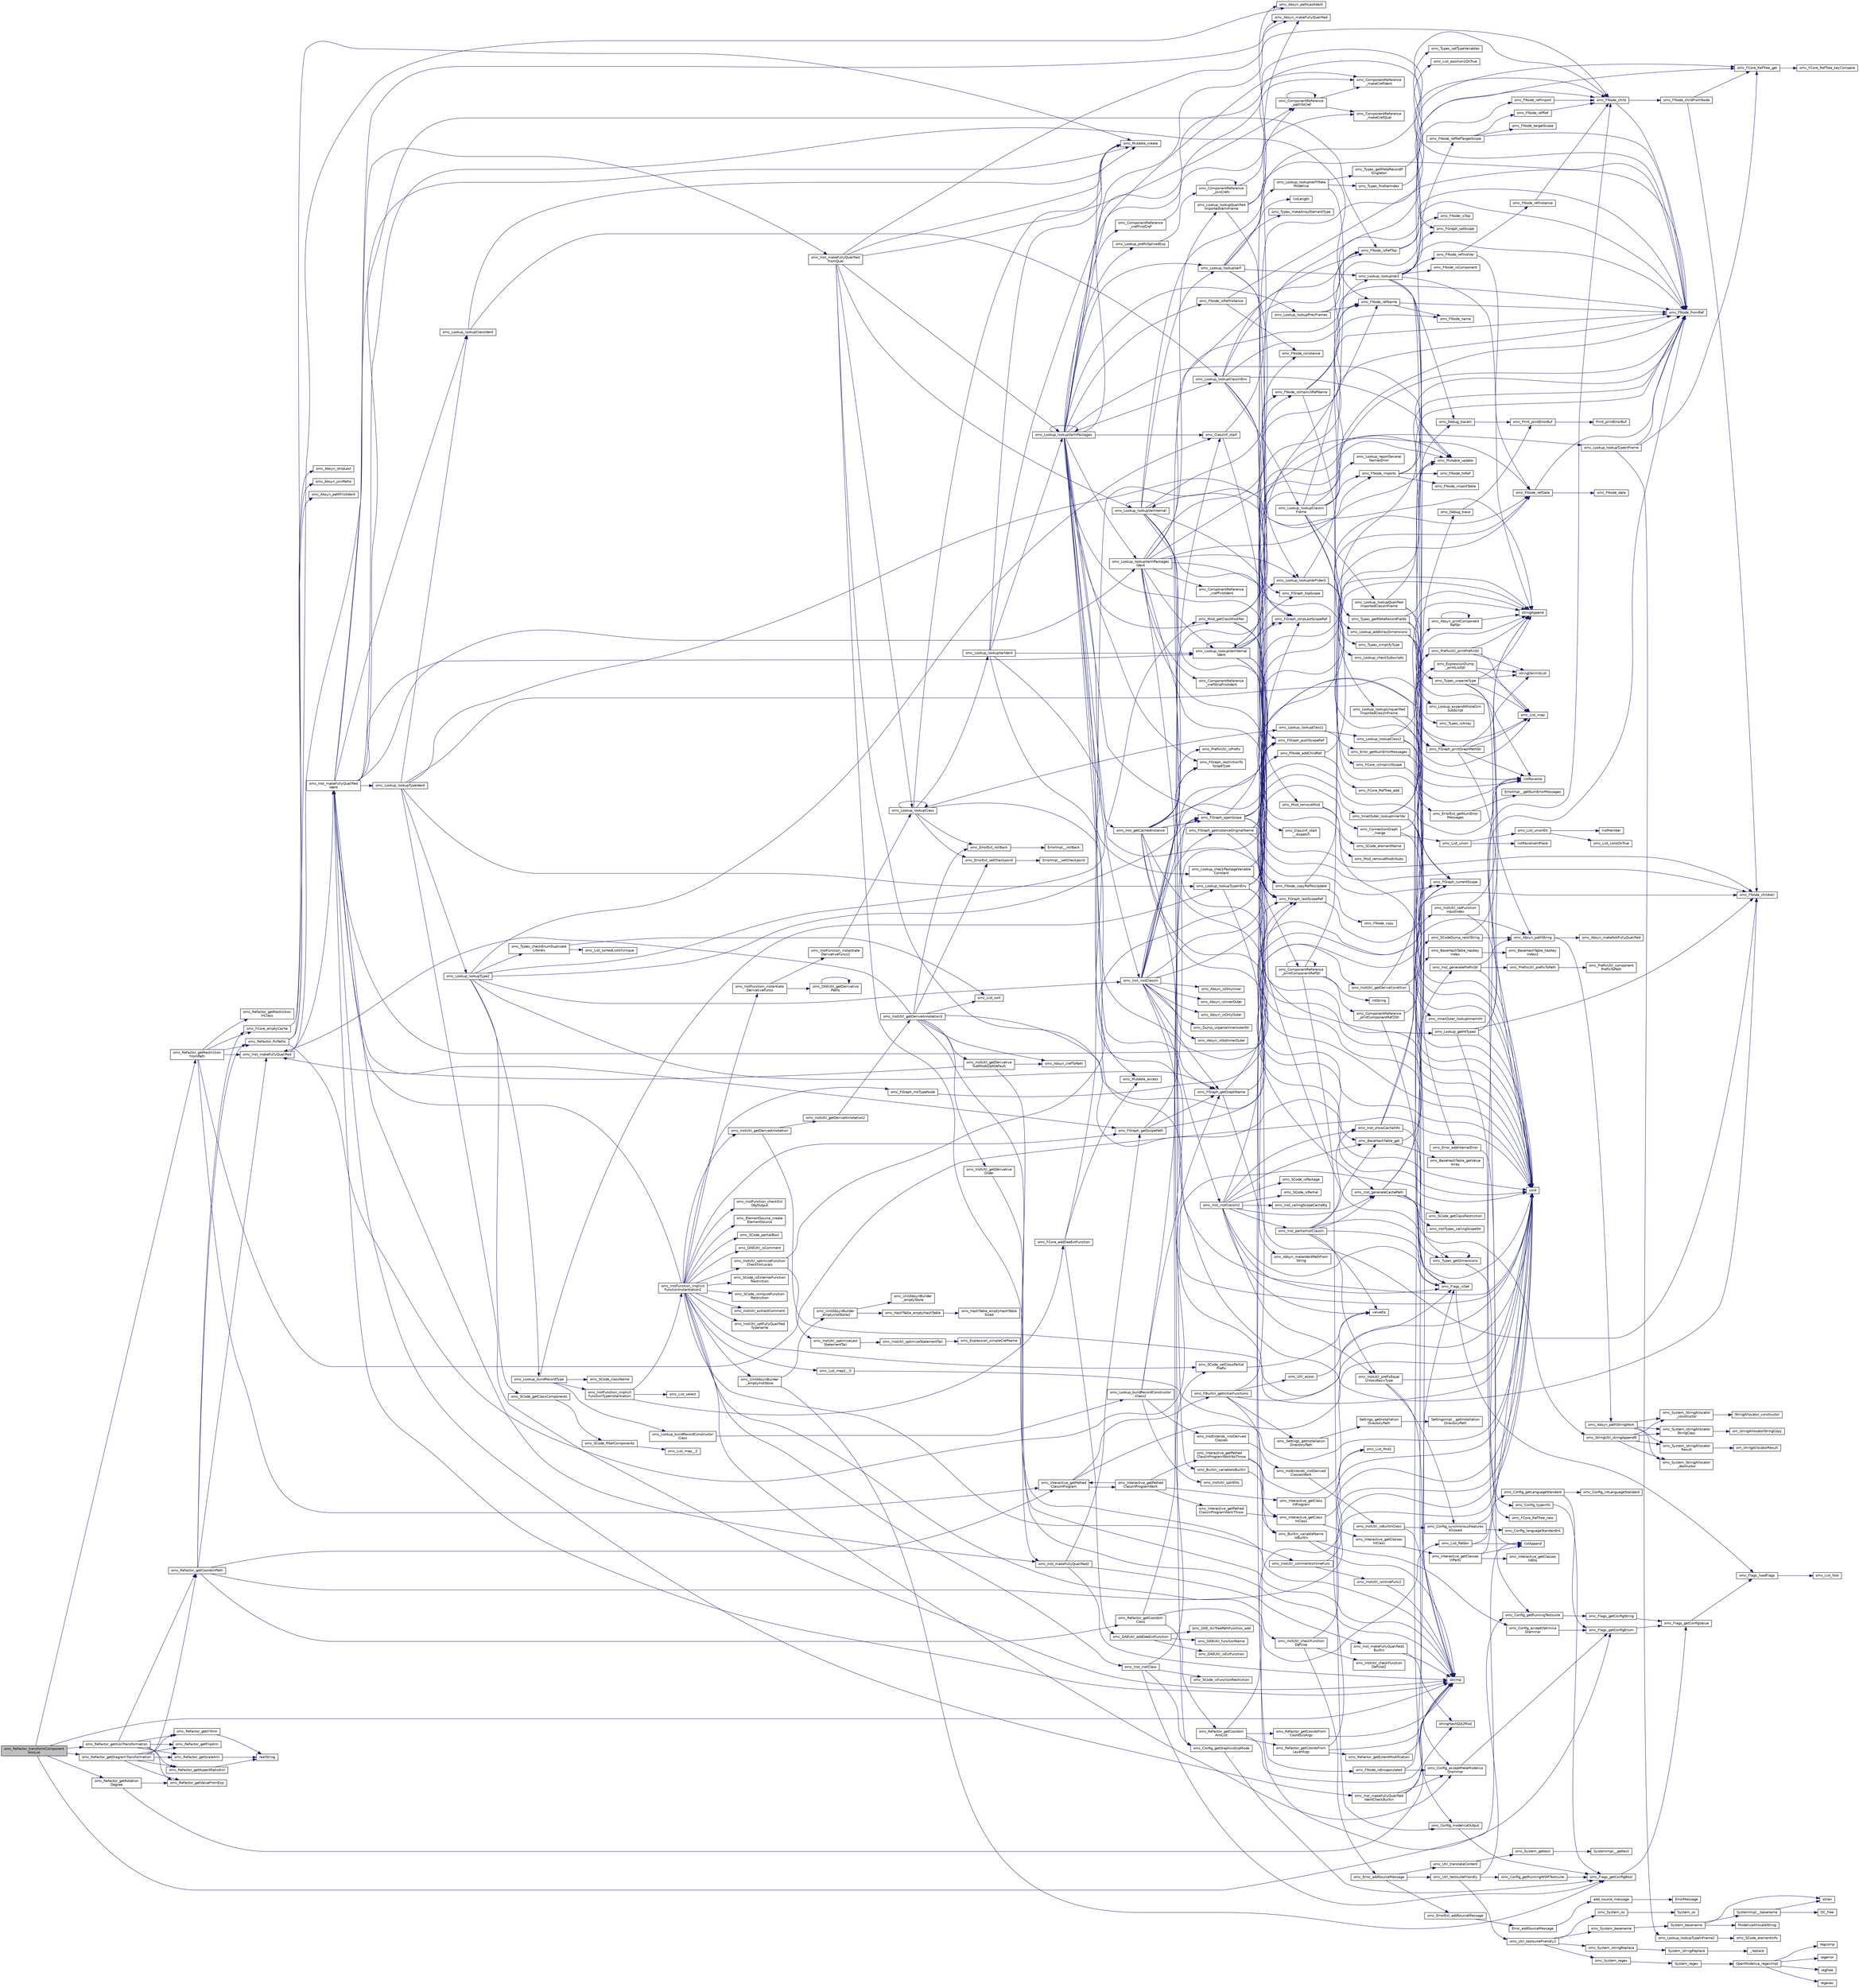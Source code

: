 digraph "omc_Refactor_transformComponentAnnList"
{
  edge [fontname="Helvetica",fontsize="10",labelfontname="Helvetica",labelfontsize="10"];
  node [fontname="Helvetica",fontsize="10",shape=record];
  rankdir="LR";
  Node2008 [label="omc_Refactor_transformComponent\lAnnList",height=0.2,width=0.4,color="black", fillcolor="grey75", style="filled", fontcolor="black"];
  Node2008 -> Node2009 [color="midnightblue",fontsize="10",style="solid",fontname="Helvetica"];
  Node2009 [label="strcmp",height=0.2,width=0.4,color="black", fillcolor="white", style="filled",URL="$db/d13/_c_vode_get_8m.html#ab022bbe018438998408fda94a327a547"];
  Node2008 -> Node2010 [color="midnightblue",fontsize="10",style="solid",fontname="Helvetica"];
  Node2010 [label="omc_Refactor_getRestriction\lFromPath",height=0.2,width=0.4,color="black", fillcolor="white", style="filled",URL="$d1/d0b/_refactor_8c.html#af28ea081586823505fd60ff5c0277713"];
  Node2010 -> Node2011 [color="midnightblue",fontsize="10",style="solid",fontname="Helvetica"];
  Node2011 [label="omc_Refactor_fixPaths",height=0.2,width=0.4,color="black", fillcolor="white", style="filled",URL="$d1/d0b/_refactor_8c.html#ad723706f3601f7c92670a63b4c2724c9"];
  Node2011 -> Node2012 [color="midnightblue",fontsize="10",style="solid",fontname="Helvetica"];
  Node2012 [label="omc_Absyn_pathLastIdent",height=0.2,width=0.4,color="black", fillcolor="white", style="filled",URL="$d0/d78/_absyn_8c.html#a1704c6e5ce29a234b3ec49f07f15a806"];
  Node2011 -> Node2013 [color="midnightblue",fontsize="10",style="solid",fontname="Helvetica"];
  Node2013 [label="omc_Absyn_pathFirstIdent",height=0.2,width=0.4,color="black", fillcolor="white", style="filled",URL="$d0/d78/_absyn_8c.html#a6744a7f65f2c6b34ca52d4506d096371"];
  Node2011 -> Node2014 [color="midnightblue",fontsize="10",style="solid",fontname="Helvetica"];
  Node2014 [label="omc_Absyn_stripLast",height=0.2,width=0.4,color="black", fillcolor="white", style="filled",URL="$d0/d78/_absyn_8c.html#a101585ea1e4328015378ba92518493a5"];
  Node2011 -> Node2015 [color="midnightblue",fontsize="10",style="solid",fontname="Helvetica"];
  Node2015 [label="omc_Absyn_joinPaths",height=0.2,width=0.4,color="black", fillcolor="white", style="filled",URL="$d0/d78/_absyn_8c.html#aa2092bcad05f556016d6ebe8c04e7ce1"];
  Node2011 -> Node2016 [color="midnightblue",fontsize="10",style="solid",fontname="Helvetica"];
  Node2016 [label="void",height=0.2,width=0.4,color="black", fillcolor="white", style="filled",URL="$d1/dd1/3rd_party_2gc_2include_2gc_8h.html#acacfa47efcc44a29f7bb7d98f2a000f8"];
  Node2010 -> Node2017 [color="midnightblue",fontsize="10",style="solid",fontname="Helvetica"];
  Node2017 [label="omc_Interactive_getPathed\lClassInProgram",height=0.2,width=0.4,color="black", fillcolor="white", style="filled",URL="$db/d73/_interactive_8c.html#a6725f24e4d4d6fb348c2918fecfb9092"];
  Node2017 -> Node2018 [color="midnightblue",fontsize="10",style="solid",fontname="Helvetica"];
  Node2018 [label="omc_Interactive_getPathed\lClassInProgramWork",height=0.2,width=0.4,color="black", fillcolor="white", style="filled",URL="$db/d73/_interactive_8c.html#a94088fd09396293fce13cc6f42b0f8fa"];
  Node2018 -> Node2019 [color="midnightblue",fontsize="10",style="solid",fontname="Helvetica"];
  Node2019 [label="omc_Interactive_getClass\lInProgram",height=0.2,width=0.4,color="black", fillcolor="white", style="filled",URL="$db/d73/_interactive_8c.html#a0decc2aabeed83ab0e2d11f7c5f7078a"];
  Node2019 -> Node2020 [color="midnightblue",fontsize="10",style="solid",fontname="Helvetica"];
  Node2020 [label="omc_List_find1",height=0.2,width=0.4,color="black", fillcolor="white", style="filled",URL="$da/d72/_compiler_2boot_2build_2list_8c.html#aaa81bbdddf6ecc72a7ba180a14e0458b"];
  Node2018 -> Node2017 [color="midnightblue",fontsize="10",style="solid",fontname="Helvetica"];
  Node2018 -> Node2021 [color="midnightblue",fontsize="10",style="solid",fontname="Helvetica"];
  Node2021 [label="omc_Interactive_getPathed\lClassInProgramWorkNoThrow",height=0.2,width=0.4,color="black", fillcolor="white", style="filled",URL="$db/d73/_interactive_8c.html#a53acc6f98f291721c9a118bb4afe429c"];
  Node2021 -> Node2022 [color="midnightblue",fontsize="10",style="solid",fontname="Helvetica"];
  Node2022 [label="omc_Interactive_getClass\lInClass",height=0.2,width=0.4,color="black", fillcolor="white", style="filled",URL="$db/d73/_interactive_8c.html#ab1a6c5772a699f50ca691f1b72680977"];
  Node2022 -> Node2020 [color="midnightblue",fontsize="10",style="solid",fontname="Helvetica"];
  Node2022 -> Node2023 [color="midnightblue",fontsize="10",style="solid",fontname="Helvetica"];
  Node2023 [label="omc_Interactive_getClasses\lInClass",height=0.2,width=0.4,color="black", fillcolor="white", style="filled",URL="$db/d73/_interactive_8c.html#aa82da3f923157554cf2609abe0034767"];
  Node2023 -> Node2024 [color="midnightblue",fontsize="10",style="solid",fontname="Helvetica"];
  Node2024 [label="omc_Interactive_getClasses\lInParts",height=0.2,width=0.4,color="black", fillcolor="white", style="filled",URL="$db/d73/_interactive_8c.html#a59cd6bddf2c4370dc4579f063e2f1930"];
  Node2024 -> Node2025 [color="midnightblue",fontsize="10",style="solid",fontname="Helvetica"];
  Node2025 [label="omc_Interactive_getClasses\lInElts",height=0.2,width=0.4,color="black", fillcolor="white", style="filled",URL="$db/d73/_interactive_8c.html#a8cd7c2589481fea8e60d03ad82def175"];
  Node2024 -> Node2026 [color="midnightblue",fontsize="10",style="solid",fontname="Helvetica"];
  Node2026 [label="listAppend",height=0.2,width=0.4,color="black", fillcolor="white", style="filled",URL="$d2/d57/build_2include_2omc_2c_2meta_2meta__modelica__builtin_8h.html#a56b7e8a835b2d388f5984ca7378bc1ec"];
  Node2024 -> Node2016 [color="midnightblue",fontsize="10",style="solid",fontname="Helvetica"];
  Node2021 -> Node2016 [color="midnightblue",fontsize="10",style="solid",fontname="Helvetica"];
  Node2018 -> Node2027 [color="midnightblue",fontsize="10",style="solid",fontname="Helvetica"];
  Node2027 [label="omc_Interactive_getPathed\lClassInProgramWorkThrow",height=0.2,width=0.4,color="black", fillcolor="white", style="filled",URL="$db/d73/_interactive_8c.html#a9f36d43b7641634cb0d9a738c7ed88c5"];
  Node2027 -> Node2022 [color="midnightblue",fontsize="10",style="solid",fontname="Helvetica"];
  Node2017 -> Node2028 [color="midnightblue",fontsize="10",style="solid",fontname="Helvetica"];
  Node2028 [label="omc_FBuiltin_getInitialFunctions",height=0.2,width=0.4,color="black", fillcolor="white", style="filled",URL="$d7/d1c/_f_builtin_8c.html#a39ccd88d72001ca29a15abe18a97d4c4"];
  Node2028 -> Node2029 [color="midnightblue",fontsize="10",style="solid",fontname="Helvetica"];
  Node2029 [label="omc_Flags_isSet",height=0.2,width=0.4,color="black", fillcolor="white", style="filled",URL="$d3/db3/_flags_8c.html#a34e6591659b1578969141a635ff24042"];
  Node2029 -> Node2030 [color="midnightblue",fontsize="10",style="solid",fontname="Helvetica"];
  Node2030 [label="omc_Flags_loadFlags",height=0.2,width=0.4,color="black", fillcolor="white", style="filled",URL="$d3/db3/_flags_8c.html#a760d66f53b65ac257876ca0f6308f09f"];
  Node2030 -> Node2031 [color="midnightblue",fontsize="10",style="solid",fontname="Helvetica"];
  Node2031 [label="omc_List_fold",height=0.2,width=0.4,color="black", fillcolor="white", style="filled",URL="$da/d72/_compiler_2boot_2build_2list_8c.html#a3ec1ee3a5ff53be9af368e290be09182"];
  Node2028 -> Node2032 [color="midnightblue",fontsize="10",style="solid",fontname="Helvetica"];
  Node2032 [label="stringAppend",height=0.2,width=0.4,color="black", fillcolor="white", style="filled",URL="$d7/deb/build_2include_2omc_2c_2util_2modelica__string_8c.html#a751007abc59e9ca7978f2af10a0c814f"];
  Node2028 -> Node2033 [color="midnightblue",fontsize="10",style="solid",fontname="Helvetica"];
  Node2033 [label="omc_Settings_getInstallation\lDirectoryPath",height=0.2,width=0.4,color="black", fillcolor="white", style="filled",URL="$db/d8a/_settings_8c.html#a50f4b9de23b5202f6ee4225b4e08b2d2"];
  Node2033 -> Node2034 [color="midnightblue",fontsize="10",style="solid",fontname="Helvetica"];
  Node2034 [label="Settings_getInstallation\lDirectoryPath",height=0.2,width=0.4,color="black", fillcolor="white", style="filled",URL="$d4/d4a/_settings_8h.html#aa560265d614bc84fcd9a24b5e7911902"];
  Node2034 -> Node2035 [color="midnightblue",fontsize="10",style="solid",fontname="Helvetica"];
  Node2035 [label="SettingsImpl__getInstallation\lDirectoryPath",height=0.2,width=0.4,color="black", fillcolor="white", style="filled",URL="$d9/d08/settingsimpl_8c.html#a0ecfe3748bc1f651453b3c736632e4de"];
  Node2028 -> Node2036 [color="midnightblue",fontsize="10",style="solid",fontname="Helvetica"];
  Node2036 [label="omc_Util_assoc",height=0.2,width=0.4,color="black", fillcolor="white", style="filled",URL="$d9/d7c/_compiler_2boot_2build_2util_8c.html#ad68c3faf9201d411f2989d49f79a146a"];
  Node2036 -> Node2037 [color="midnightblue",fontsize="10",style="solid",fontname="Helvetica"];
  Node2037 [label="valueEq",height=0.2,width=0.4,color="black", fillcolor="white", style="filled",URL="$dc/dd0/build_2include_2omc_2c_2meta_2meta__modelica_8h.html#a053b78d26cb7fe728aa97ab1a575f7ad"];
  Node2028 -> Node2038 [color="midnightblue",fontsize="10",style="solid",fontname="Helvetica"];
  Node2038 [label="omc_Flags_getConfigEnum",height=0.2,width=0.4,color="black", fillcolor="white", style="filled",URL="$d3/db3/_flags_8c.html#add52ff282ca5df852c1905fabb4571c9"];
  Node2038 -> Node2039 [color="midnightblue",fontsize="10",style="solid",fontname="Helvetica"];
  Node2039 [label="omc_Flags_getConfigValue",height=0.2,width=0.4,color="black", fillcolor="white", style="filled",URL="$d3/db3/_flags_8c.html#a96ba70d54b6662cf90933a207c0c6b8e"];
  Node2039 -> Node2030 [color="midnightblue",fontsize="10",style="solid",fontname="Helvetica"];
  Node2017 -> Node2016 [color="midnightblue",fontsize="10",style="solid",fontname="Helvetica"];
  Node2010 -> Node2040 [color="midnightblue",fontsize="10",style="solid",fontname="Helvetica"];
  Node2040 [label="omc_Refactor_getRestriction\lInClass",height=0.2,width=0.4,color="black", fillcolor="white", style="filled",URL="$d1/d0b/_refactor_8c.html#afb0bf6b9cf944d73f3f4a3a86e9839a4"];
  Node2010 -> Node2041 [color="midnightblue",fontsize="10",style="solid",fontname="Helvetica"];
  Node2041 [label="omc_Inst_makeFullyQualified",height=0.2,width=0.4,color="black", fillcolor="white", style="filled",URL="$dd/d26/_inst_8c.html#ab77f9961ac80ac85d64e039e9497415b"];
  Node2041 -> Node2042 [color="midnightblue",fontsize="10",style="solid",fontname="Helvetica"];
  Node2042 [label="omc_Inst_makeFullyQualified\lIdent",height=0.2,width=0.4,color="black", fillcolor="white", style="filled",URL="$dd/d26/_inst_8c.html#a3ae89f1b0c18d39d9dcab8d0e17c2648"];
  Node2042 -> Node2043 [color="midnightblue",fontsize="10",style="solid",fontname="Helvetica"];
  Node2043 [label="omc_Inst_makeFullyQualified\lIdentCheckBuiltin",height=0.2,width=0.4,color="black", fillcolor="white", style="filled",URL="$dd/d26/_inst_8c.html#a6987db263797df03955a90fa9543cd04"];
  Node2043 -> Node2044 [color="midnightblue",fontsize="10",style="solid",fontname="Helvetica"];
  Node2044 [label="stringHashDjb2Mod",height=0.2,width=0.4,color="black", fillcolor="white", style="filled",URL="$d2/d57/build_2include_2omc_2c_2meta_2meta__modelica__builtin_8h.html#a71a925de64a6f26ca5ef2903b616e73d"];
  Node2043 -> Node2009 [color="midnightblue",fontsize="10",style="solid",fontname="Helvetica"];
  Node2043 -> Node2045 [color="midnightblue",fontsize="10",style="solid",fontname="Helvetica"];
  Node2045 [label="omc_Config_acceptMetaModelica\lGrammar",height=0.2,width=0.4,color="black", fillcolor="white", style="filled",URL="$d1/d5c/_config_8c.html#abbb1ebde9dd1336640d4feb5ef557d9a"];
  Node2045 -> Node2038 [color="midnightblue",fontsize="10",style="solid",fontname="Helvetica"];
  Node2042 -> Node2046 [color="midnightblue",fontsize="10",style="solid",fontname="Helvetica"];
  Node2046 [label="omc_Lookup_lookupClassIdent",height=0.2,width=0.4,color="black", fillcolor="white", style="filled",URL="$d0/d1b/_lookup_8c.html#ad79b412f2842940ef93bb07d13125ffc"];
  Node2046 -> Node2047 [color="midnightblue",fontsize="10",style="solid",fontname="Helvetica"];
  Node2047 [label="omc_Lookup_lookupClassInEnv",height=0.2,width=0.4,color="black", fillcolor="white", style="filled",URL="$d0/d1b/_lookup_8c.html#a12b7659f159e34b601a65cd1e573da2f"];
  Node2047 -> Node2048 [color="midnightblue",fontsize="10",style="solid",fontname="Helvetica"];
  Node2048 [label="omc_FNode_fromRef",height=0.2,width=0.4,color="black", fillcolor="white", style="filled",URL="$d2/d0f/_f_node_8c.html#ab9dbc34a8a7187057b8c2533b409fae3"];
  Node2047 -> Node2049 [color="midnightblue",fontsize="10",style="solid",fontname="Helvetica"];
  Node2049 [label="omc_Lookup_lookupClassIn\lFrame",height=0.2,width=0.4,color="black", fillcolor="white", style="filled",URL="$d0/d1b/_lookup_8c.html#a05aac3cbff4753c376e2071e006948ba"];
  Node2049 -> Node2050 [color="midnightblue",fontsize="10",style="solid",fontname="Helvetica"];
  Node2050 [label="omc_FCore_RefTree_get",height=0.2,width=0.4,color="black", fillcolor="white", style="filled",URL="$d2/d08/_f_core_8c.html#ab107186a2eea148b54dfa1236c7dc57f"];
  Node2050 -> Node2051 [color="midnightblue",fontsize="10",style="solid",fontname="Helvetica"];
  Node2051 [label="omc_FCore_RefTree_keyCompare",height=0.2,width=0.4,color="black", fillcolor="white", style="filled",URL="$d2/d08/_f_core_8c.html#a556c8fab7d705963fe0541d94033aa6e"];
  Node2049 -> Node2048 [color="midnightblue",fontsize="10",style="solid",fontname="Helvetica"];
  Node2049 -> Node2052 [color="midnightblue",fontsize="10",style="solid",fontname="Helvetica"];
  Node2052 [label="omc_FNode_imports",height=0.2,width=0.4,color="black", fillcolor="white", style="filled",URL="$d2/d0f/_f_node_8c.html#abe4cecef8d9609245c270738e4cf3942"];
  Node2052 -> Node2053 [color="midnightblue",fontsize="10",style="solid",fontname="Helvetica"];
  Node2053 [label="omc_FNode_importTable",height=0.2,width=0.4,color="black", fillcolor="white", style="filled",URL="$d2/d0f/_f_node_8c.html#ab4fa1505c24ee3dc4094f5484b25c048"];
  Node2052 -> Node2048 [color="midnightblue",fontsize="10",style="solid",fontname="Helvetica"];
  Node2052 -> Node2054 [color="midnightblue",fontsize="10",style="solid",fontname="Helvetica"];
  Node2054 [label="omc_FNode_refImport",height=0.2,width=0.4,color="black", fillcolor="white", style="filled",URL="$d2/d0f/_f_node_8c.html#a24194ec1acadc91237422f8c230aa5dc"];
  Node2054 -> Node2055 [color="midnightblue",fontsize="10",style="solid",fontname="Helvetica"];
  Node2055 [label="omc_FNode_child",height=0.2,width=0.4,color="black", fillcolor="white", style="filled",URL="$d2/d0f/_f_node_8c.html#ad837a8a6752bd4ad53681789eb1192b8"];
  Node2055 -> Node2056 [color="midnightblue",fontsize="10",style="solid",fontname="Helvetica"];
  Node2056 [label="omc_FNode_childFromNode",height=0.2,width=0.4,color="black", fillcolor="white", style="filled",URL="$d2/d0f/_f_node_8c.html#a7bf4bb951c0fff6c3768cc9949676448"];
  Node2056 -> Node2057 [color="midnightblue",fontsize="10",style="solid",fontname="Helvetica"];
  Node2057 [label="omc_FNode_children",height=0.2,width=0.4,color="black", fillcolor="white", style="filled",URL="$d2/d0f/_f_node_8c.html#aa3678179506f22ed3f92e3ef17ba350e"];
  Node2056 -> Node2050 [color="midnightblue",fontsize="10",style="solid",fontname="Helvetica"];
  Node2055 -> Node2048 [color="midnightblue",fontsize="10",style="solid",fontname="Helvetica"];
  Node2052 -> Node2058 [color="midnightblue",fontsize="10",style="solid",fontname="Helvetica"];
  Node2058 [label="omc_FNode_toRef",height=0.2,width=0.4,color="black", fillcolor="white", style="filled",URL="$d2/d0f/_f_node_8c.html#a12d12430af0e0453f0221fdd508629e1"];
  Node2049 -> Node2059 [color="midnightblue",fontsize="10",style="solid",fontname="Helvetica"];
  Node2059 [label="omc_Lookup_lookupQualified\lImportedClassInFrame",height=0.2,width=0.4,color="black", fillcolor="white", style="filled",URL="$d0/d1b/_lookup_8c.html#aed14c6c2fb121b7444388b3f4c5cbeae"];
  Node2059 -> Node2060 [color="midnightblue",fontsize="10",style="solid",fontname="Helvetica"];
  Node2060 [label="omc_Mutable_update",height=0.2,width=0.4,color="black", fillcolor="white", style="filled",URL="$d8/de3/_mutable_8c.html#a453a811f6b99a2c2625aa9e95c27cb2c"];
  Node2059 -> Node2061 [color="midnightblue",fontsize="10",style="solid",fontname="Helvetica"];
  Node2061 [label="listReverse",height=0.2,width=0.4,color="black", fillcolor="white", style="filled",URL="$d2/d57/build_2include_2omc_2c_2meta_2meta__modelica__builtin_8h.html#a81001ba45c298ade27540edd2589777c"];
  Node2059 -> Node2062 [color="midnightblue",fontsize="10",style="solid",fontname="Helvetica"];
  Node2062 [label="omc_FGraph_currentScope",height=0.2,width=0.4,color="black", fillcolor="white", style="filled",URL="$d8/de4/_f_graph_8c.html#a036581a7cb87b6a6e3e9898752006eea"];
  Node2049 -> Node2063 [color="midnightblue",fontsize="10",style="solid",fontname="Helvetica"];
  Node2063 [label="omc_Lookup_lookupUnqualified\lImportedClassInFrame",height=0.2,width=0.4,color="black", fillcolor="white", style="filled",URL="$d0/d1b/_lookup_8c.html#a41d3f118dae55469af3a7d1882ff3e10"];
  Node2063 -> Node2061 [color="midnightblue",fontsize="10",style="solid",fontname="Helvetica"];
  Node2063 -> Node2062 [color="midnightblue",fontsize="10",style="solid",fontname="Helvetica"];
  Node2049 -> Node2060 [color="midnightblue",fontsize="10",style="solid",fontname="Helvetica"];
  Node2049 -> Node2064 [color="midnightblue",fontsize="10",style="solid",fontname="Helvetica"];
  Node2064 [label="omc_Lookup_reportSeveral\lNamesError",height=0.2,width=0.4,color="black", fillcolor="white", style="filled",URL="$d0/d1b/_lookup_8c.html#a9821df9e659562b752cccc28ffae5051"];
  Node2049 -> Node2016 [color="midnightblue",fontsize="10",style="solid",fontname="Helvetica"];
  Node2047 -> Node2060 [color="midnightblue",fontsize="10",style="solid",fontname="Helvetica"];
  Node2047 -> Node2065 [color="midnightblue",fontsize="10",style="solid",fontname="Helvetica"];
  Node2065 [label="omc_FNode_isRefTop",height=0.2,width=0.4,color="black", fillcolor="white", style="filled",URL="$d2/d0f/_f_node_8c.html#a3be6a302ee76ffbd65ccac29fd71349c"];
  Node2065 -> Node2066 [color="midnightblue",fontsize="10",style="solid",fontname="Helvetica"];
  Node2066 [label="omc_FNode_isTop",height=0.2,width=0.4,color="black", fillcolor="white", style="filled",URL="$d2/d0f/_f_node_8c.html#a6ae2d59fac6c13173ab73564c4ca2635"];
  Node2065 -> Node2048 [color="midnightblue",fontsize="10",style="solid",fontname="Helvetica"];
  Node2047 -> Node2067 [color="midnightblue",fontsize="10",style="solid",fontname="Helvetica"];
  Node2067 [label="omc_FNode_refName",height=0.2,width=0.4,color="black", fillcolor="white", style="filled",URL="$d2/d0f/_f_node_8c.html#ac4be285f5930ece6b4a48363c7e194ed"];
  Node2067 -> Node2068 [color="midnightblue",fontsize="10",style="solid",fontname="Helvetica"];
  Node2068 [label="omc_FNode_name",height=0.2,width=0.4,color="black", fillcolor="white", style="filled",URL="$d2/d0f/_f_node_8c.html#ad0051d6dec4182a2aeb8d78b27565627"];
  Node2067 -> Node2048 [color="midnightblue",fontsize="10",style="solid",fontname="Helvetica"];
  Node2047 -> Node2069 [color="midnightblue",fontsize="10",style="solid",fontname="Helvetica"];
  Node2069 [label="omc_FNode_isEncapsulated",height=0.2,width=0.4,color="black", fillcolor="white", style="filled",URL="$d2/d0f/_f_node_8c.html#adc1d236217b66a534d8296905579f871"];
  Node2069 -> Node2045 [color="midnightblue",fontsize="10",style="solid",fontname="Helvetica"];
  Node2069 -> Node2029 [color="midnightblue",fontsize="10",style="solid",fontname="Helvetica"];
  Node2047 -> Node2070 [color="midnightblue",fontsize="10",style="solid",fontname="Helvetica"];
  Node2070 [label="omc_FGraph_stripLastScopeRef",height=0.2,width=0.4,color="black", fillcolor="white", style="filled",URL="$d8/de4/_f_graph_8c.html#a70865a66b33c969d2dcdeb938de44635"];
  Node2046 -> Node2071 [color="midnightblue",fontsize="10",style="solid",fontname="Helvetica"];
  Node2071 [label="omc_Mutable_create",height=0.2,width=0.4,color="black", fillcolor="white", style="filled",URL="$d8/de3/_mutable_8c.html#a5290f72aced3610e64bd77fb14ea6c1c"];
  Node2042 -> Node2072 [color="midnightblue",fontsize="10",style="solid",fontname="Helvetica"];
  Node2072 [label="omc_Inst_makeFullyQualified2",height=0.2,width=0.4,color="black", fillcolor="white", style="filled",URL="$dd/d26/_inst_8c.html#ae76db7b094155ec9990770b8c1e81875"];
  Node2072 -> Node2073 [color="midnightblue",fontsize="10",style="solid",fontname="Helvetica"];
  Node2073 [label="omc_FGraph_getScopePath",height=0.2,width=0.4,color="black", fillcolor="white", style="filled",URL="$d8/de4/_f_graph_8c.html#a45932c3ecacfd8086152d847388f8af0"];
  Node2073 -> Node2062 [color="midnightblue",fontsize="10",style="solid",fontname="Helvetica"];
  Node2073 -> Node2065 [color="midnightblue",fontsize="10",style="solid",fontname="Helvetica"];
  Node2073 -> Node2074 [color="midnightblue",fontsize="10",style="solid",fontname="Helvetica"];
  Node2074 [label="omc_FGraph_getGraphName",height=0.2,width=0.4,color="black", fillcolor="white", style="filled",URL="$d8/de4/_f_graph_8c.html#ac218e9d6fac2377364044d8a46d14226"];
  Node2074 -> Node2062 [color="midnightblue",fontsize="10",style="solid",fontname="Helvetica"];
  Node2074 -> Node2075 [color="midnightblue",fontsize="10",style="solid",fontname="Helvetica"];
  Node2075 [label="omc_Absyn_makeIdentPathFrom\lString",height=0.2,width=0.4,color="black", fillcolor="white", style="filled",URL="$d0/d78/_absyn_8c.html#a5c812730d254bd01caeec355b370ce05"];
  Node2074 -> Node2067 [color="midnightblue",fontsize="10",style="solid",fontname="Helvetica"];
  Node2072 -> Node2076 [color="midnightblue",fontsize="10",style="solid",fontname="Helvetica"];
  Node2076 [label="omc_Inst_makeFullyQualified2\lBuiltin",height=0.2,width=0.4,color="black", fillcolor="white", style="filled",URL="$dd/d26/_inst_8c.html#a2efe27cf6c21bc0c07e261264c5065d1"];
  Node2076 -> Node2044 [color="midnightblue",fontsize="10",style="solid",fontname="Helvetica"];
  Node2076 -> Node2009 [color="midnightblue",fontsize="10",style="solid",fontname="Helvetica"];
  Node2072 -> Node2009 [color="midnightblue",fontsize="10",style="solid",fontname="Helvetica"];
  Node2042 -> Node2077 [color="midnightblue",fontsize="10",style="solid",fontname="Helvetica"];
  Node2077 [label="omc_Absyn_makeFullyQualified",height=0.2,width=0.4,color="black", fillcolor="white", style="filled",URL="$d0/d78/_absyn_8c.html#a4539f220116ead9c47c94ea3ea75a518"];
  Node2042 -> Node2078 [color="midnightblue",fontsize="10",style="solid",fontname="Helvetica"];
  Node2078 [label="omc_FGraph_lastScopeRef",height=0.2,width=0.4,color="black", fillcolor="white", style="filled",URL="$d8/de4/_f_graph_8c.html#a2f9e1cccf020491c0f6491ae2471bc1a"];
  Node2078 -> Node2062 [color="midnightblue",fontsize="10",style="solid",fontname="Helvetica"];
  Node2042 -> Node2065 [color="midnightblue",fontsize="10",style="solid",fontname="Helvetica"];
  Node2042 -> Node2067 [color="midnightblue",fontsize="10",style="solid",fontname="Helvetica"];
  Node2042 -> Node2073 [color="midnightblue",fontsize="10",style="solid",fontname="Helvetica"];
  Node2042 -> Node2079 [color="midnightblue",fontsize="10",style="solid",fontname="Helvetica"];
  Node2079 [label="omc_Lookup_lookupTypeIdent",height=0.2,width=0.4,color="black", fillcolor="white", style="filled",URL="$d0/d1b/_lookup_8c.html#a3ee6fed91a0a2ca49c0ef02c646c3641"];
  Node2079 -> Node2009 [color="midnightblue",fontsize="10",style="solid",fontname="Helvetica"];
  Node2079 -> Node2080 [color="midnightblue",fontsize="10",style="solid",fontname="Helvetica"];
  Node2080 [label="omc_Lookup_lookupTypeInEnv",height=0.2,width=0.4,color="black", fillcolor="white", style="filled",URL="$d0/d1b/_lookup_8c.html#aaad05630cae221e84d9018d4942207bc"];
  Node2080 -> Node2057 [color="midnightblue",fontsize="10",style="solid",fontname="Helvetica"];
  Node2080 -> Node2048 [color="midnightblue",fontsize="10",style="solid",fontname="Helvetica"];
  Node2080 -> Node2081 [color="midnightblue",fontsize="10",style="solid",fontname="Helvetica"];
  Node2081 [label="omc_Lookup_getHtTypes",height=0.2,width=0.4,color="black", fillcolor="white", style="filled",URL="$d0/d1b/_lookup_8c.html#aac59bb408e0ec2e92090ee92249233f5"];
  Node2081 -> Node2055 [color="midnightblue",fontsize="10",style="solid",fontname="Helvetica"];
  Node2081 -> Node2057 [color="midnightblue",fontsize="10",style="solid",fontname="Helvetica"];
  Node2081 -> Node2048 [color="midnightblue",fontsize="10",style="solid",fontname="Helvetica"];
  Node2081 -> Node2082 [color="midnightblue",fontsize="10",style="solid",fontname="Helvetica"];
  Node2082 [label="omc_FCore_RefTree_new",height=0.2,width=0.4,color="black", fillcolor="white", style="filled",URL="$d2/d08/_f_core_8c.html#aa65825a883cc2faeac9a9140b2bc7340"];
  Node2081 -> Node2016 [color="midnightblue",fontsize="10",style="solid",fontname="Helvetica"];
  Node2080 -> Node2083 [color="midnightblue",fontsize="10",style="solid",fontname="Helvetica"];
  Node2083 [label="omc_Lookup_lookupTypeInFrame",height=0.2,width=0.4,color="black", fillcolor="white", style="filled",URL="$d0/d1b/_lookup_8c.html#a0edde89ec1d02bf74022fb5529b3e312"];
  Node2083 -> Node2048 [color="midnightblue",fontsize="10",style="solid",fontname="Helvetica"];
  Node2083 -> Node2050 [color="midnightblue",fontsize="10",style="solid",fontname="Helvetica"];
  Node2083 -> Node2084 [color="midnightblue",fontsize="10",style="solid",fontname="Helvetica"];
  Node2084 [label="omc_Lookup_lookupTypeInFrame2",height=0.2,width=0.4,color="black", fillcolor="white", style="filled",URL="$d0/d1b/_lookup_8c.html#af471ac3d5e8d91b2cd81788438451bc4"];
  Node2084 -> Node2085 [color="midnightblue",fontsize="10",style="solid",fontname="Helvetica"];
  Node2085 [label="omc_SCode_elementInfo",height=0.2,width=0.4,color="black", fillcolor="white", style="filled",URL="$d9/d9e/_s_code_8c.html#adaf5eda35fe553bf35664556f073c53a"];
  Node2080 -> Node2070 [color="midnightblue",fontsize="10",style="solid",fontname="Helvetica"];
  Node2080 -> Node2086 [color="midnightblue",fontsize="10",style="solid",fontname="Helvetica"];
  Node2086 [label="omc_FGraph_pushScopeRef",height=0.2,width=0.4,color="black", fillcolor="white", style="filled",URL="$d8/de4/_f_graph_8c.html#acc8bca5ed8eda2d27f606e7b85d7bd48"];
  Node2080 -> Node2016 [color="midnightblue",fontsize="10",style="solid",fontname="Helvetica"];
  Node2079 -> Node2046 [color="midnightblue",fontsize="10",style="solid",fontname="Helvetica"];
  Node2079 -> Node2087 [color="midnightblue",fontsize="10",style="solid",fontname="Helvetica"];
  Node2087 [label="omc_Lookup_lookupType2",height=0.2,width=0.4,color="black", fillcolor="white", style="filled",URL="$d0/d1b/_lookup_8c.html#a4bffb7c1b9e5075bb0df405c92dbfa72"];
  Node2087 -> Node2088 [color="midnightblue",fontsize="10",style="solid",fontname="Helvetica"];
  Node2088 [label="omc_Lookup_buildRecordType",height=0.2,width=0.4,color="black", fillcolor="white", style="filled",URL="$d0/d1b/_lookup_8c.html#a021fc563a828620315baa93b44ca07fc"];
  Node2088 -> Node2089 [color="midnightblue",fontsize="10",style="solid",fontname="Helvetica"];
  Node2089 [label="omc_Lookup_buildRecordConstructor\lClass",height=0.2,width=0.4,color="black", fillcolor="white", style="filled",URL="$d0/d1b/_lookup_8c.html#ae510ffb0030cfae7f71633cf22095a68"];
  Node2089 -> Node2090 [color="midnightblue",fontsize="10",style="solid",fontname="Helvetica"];
  Node2090 [label="omc_Lookup_buildRecordConstructor\lClass2",height=0.2,width=0.4,color="black", fillcolor="white", style="filled",URL="$d0/d1b/_lookup_8c.html#ab31b1bdabd955d8d1bee36d983d57d84"];
  Node2090 -> Node2091 [color="midnightblue",fontsize="10",style="solid",fontname="Helvetica"];
  Node2091 [label="omc_InstExtends_instDerived\lClasses",height=0.2,width=0.4,color="black", fillcolor="white", style="filled",URL="$d1/d38/_inst_extends_8c.html#a6b0649dd6d43c5c34cb2373ae3767706"];
  Node2091 -> Node2092 [color="midnightblue",fontsize="10",style="solid",fontname="Helvetica"];
  Node2092 [label="omc_InstExtends_instDerived\lClassesWork",height=0.2,width=0.4,color="black", fillcolor="white", style="filled",URL="$d1/d38/_inst_extends_8c.html#a7a35388407185ecb9755d2bcd6dd343a"];
  Node2092 -> Node2093 [color="midnightblue",fontsize="10",style="solid",fontname="Helvetica"];
  Node2093 [label="omc_InstUtil_isBuiltInClass",height=0.2,width=0.4,color="black", fillcolor="white", style="filled",URL="$db/dd4/_inst_util_8c.html#a3ebd5d95d4ddb3f0241ff31dd600aaac"];
  Node2093 -> Node2009 [color="midnightblue",fontsize="10",style="solid",fontname="Helvetica"];
  Node2093 -> Node2094 [color="midnightblue",fontsize="10",style="solid",fontname="Helvetica"];
  Node2094 [label="omc_Config_synchronousFeatures\lAllowed",height=0.2,width=0.4,color="black", fillcolor="white", style="filled",URL="$d1/d5c/_config_8c.html#a5705ea984e5ef29cb5d60584cf7dc12f"];
  Node2094 -> Node2095 [color="midnightblue",fontsize="10",style="solid",fontname="Helvetica"];
  Node2095 [label="omc_Config_getLanguageStandard",height=0.2,width=0.4,color="black", fillcolor="white", style="filled",URL="$d1/d5c/_config_8c.html#a1192f8f849a8184bebb93a9c4961c228"];
  Node2095 -> Node2096 [color="midnightblue",fontsize="10",style="solid",fontname="Helvetica"];
  Node2096 [label="omc_Config_intLanguageStandard",height=0.2,width=0.4,color="black", fillcolor="white", style="filled",URL="$d1/d5c/_config_8c.html#aba95a6811ebe291fd9399ff7a564741c"];
  Node2095 -> Node2038 [color="midnightblue",fontsize="10",style="solid",fontname="Helvetica"];
  Node2094 -> Node2097 [color="midnightblue",fontsize="10",style="solid",fontname="Helvetica"];
  Node2097 [label="omc_Config_languageStandardInt",height=0.2,width=0.4,color="black", fillcolor="white", style="filled",URL="$d1/d5c/_config_8c.html#a54bfa9f1ee54e033f6c3ba11dc4e1b1c"];
  Node2090 -> Node2098 [color="midnightblue",fontsize="10",style="solid",fontname="Helvetica"];
  Node2098 [label="omc_FGraph_openScope",height=0.2,width=0.4,color="black", fillcolor="white", style="filled",URL="$d8/de4/_f_graph_8c.html#a92efbaf04a2ede3f25ec17caa34befba"];
  Node2098 -> Node2078 [color="midnightblue",fontsize="10",style="solid",fontname="Helvetica"];
  Node2098 -> Node2055 [color="midnightblue",fontsize="10",style="solid",fontname="Helvetica"];
  Node2098 -> Node2099 [color="midnightblue",fontsize="10",style="solid",fontname="Helvetica"];
  Node2099 [label="omc_FNode_refData",height=0.2,width=0.4,color="black", fillcolor="white", style="filled",URL="$d2/d0f/_f_node_8c.html#adad888130c75c6aab2401dc6d856c266"];
  Node2099 -> Node2100 [color="midnightblue",fontsize="10",style="solid",fontname="Helvetica"];
  Node2100 [label="omc_FNode_data",height=0.2,width=0.4,color="black", fillcolor="white", style="filled",URL="$d2/d0f/_f_node_8c.html#a2ddc42a3e2c38564ad618b6ffbb1ab91"];
  Node2099 -> Node2048 [color="midnightblue",fontsize="10",style="solid",fontname="Helvetica"];
  Node2098 -> Node2101 [color="midnightblue",fontsize="10",style="solid",fontname="Helvetica"];
  Node2101 [label="omc_FNode_addChildRef",height=0.2,width=0.4,color="black", fillcolor="white", style="filled",URL="$d2/d0f/_f_node_8c.html#a7386ac795be7a416ba9541d81a798483"];
  Node2101 -> Node2048 [color="midnightblue",fontsize="10",style="solid",fontname="Helvetica"];
  Node2101 -> Node2102 [color="midnightblue",fontsize="10",style="solid",fontname="Helvetica"];
  Node2102 [label="omc_FCore_RefTree_add",height=0.2,width=0.4,color="black", fillcolor="white", style="filled",URL="$d2/d08/_f_core_8c.html#a5e23f6df2a910f42969e01dbbe3fabcf"];
  Node2098 -> Node2086 [color="midnightblue",fontsize="10",style="solid",fontname="Helvetica"];
  Node2098 -> Node2103 [color="midnightblue",fontsize="10",style="solid",fontname="Helvetica"];
  Node2103 [label="omc_FNode_copyRefNoUpdate",height=0.2,width=0.4,color="black", fillcolor="white", style="filled",URL="$d2/d0f/_f_node_8c.html#a58875e9804c493494b0f31718682664c"];
  Node2103 -> Node2104 [color="midnightblue",fontsize="10",style="solid",fontname="Helvetica"];
  Node2104 [label="omc_FNode_copy",height=0.2,width=0.4,color="black", fillcolor="white", style="filled",URL="$d2/d0f/_f_node_8c.html#a9285cfadcab22944e4002e4ca0e98a09"];
  Node2103 -> Node2048 [color="midnightblue",fontsize="10",style="solid",fontname="Helvetica"];
  Node2090 -> Node2074 [color="midnightblue",fontsize="10",style="solid",fontname="Helvetica"];
  Node2090 -> Node2105 [color="midnightblue",fontsize="10",style="solid",fontname="Helvetica"];
  Node2105 [label="omc_InstUtil_splitElts",height=0.2,width=0.4,color="black", fillcolor="white", style="filled",URL="$db/dd4/_inst_util_8c.html#ab82b8ad510853a75d20311fe221a5879"];
  Node2088 -> Node2106 [color="midnightblue",fontsize="10",style="solid",fontname="Helvetica"];
  Node2106 [label="omc_SCode_className",height=0.2,width=0.4,color="black", fillcolor="white", style="filled",URL="$d9/d9e/_s_code_8c.html#a5cd87c077f3dc8b2e4bf97b1d900ca37"];
  Node2088 -> Node2107 [color="midnightblue",fontsize="10",style="solid",fontname="Helvetica"];
  Node2107 [label="omc_InstFunction_implicit\lFunctionTypeInstantiation",height=0.2,width=0.4,color="black", fillcolor="white", style="filled",URL="$dd/d04/_inst_function_8c.html#adf3a468b07fd2c9703713a65551525ad"];
  Node2107 -> Node2108 [color="midnightblue",fontsize="10",style="solid",fontname="Helvetica"];
  Node2108 [label="omc_InstFunction_implicit\lFunctionInstantiation2",height=0.2,width=0.4,color="black", fillcolor="white", style="filled",URL="$dd/d04/_inst_function_8c.html#adcba6cac260d33c5b09db099b76d378f"];
  Node2108 -> Node2109 [color="midnightblue",fontsize="10",style="solid",fontname="Helvetica"];
  Node2109 [label="omc_SCode_isExternalFunction\lRestriction",height=0.2,width=0.4,color="black", fillcolor="white", style="filled",URL="$d9/d9e/_s_code_8c.html#aa9a329aefc96ae24726d5c78a182d4ee"];
  Node2108 -> Node2110 [color="midnightblue",fontsize="10",style="solid",fontname="Helvetica"];
  Node2110 [label="omc_SCode_isImpureFunction\lRestriction",height=0.2,width=0.4,color="black", fillcolor="white", style="filled",URL="$d9/d9e/_s_code_8c.html#ab4efd9f061a534d4d61bb5624df1af2e"];
  Node2108 -> Node2045 [color="midnightblue",fontsize="10",style="solid",fontname="Helvetica"];
  Node2108 -> Node2111 [color="midnightblue",fontsize="10",style="solid",fontname="Helvetica"];
  Node2111 [label="omc_SCode_setClassPartial\lPrefix",height=0.2,width=0.4,color="black", fillcolor="white", style="filled",URL="$d9/d9e/_s_code_8c.html#a91be6b465879847a1f3f08c81f44940a"];
  Node2111 -> Node2037 [color="midnightblue",fontsize="10",style="solid",fontname="Helvetica"];
  Node2108 -> Node2112 [color="midnightblue",fontsize="10",style="solid",fontname="Helvetica"];
  Node2112 [label="omc_Inst_instClass",height=0.2,width=0.4,color="black", fillcolor="white", style="filled",URL="$dd/d26/_inst_8c.html#aeacc9954ae01587dc63e2181b0672227"];
  Node2112 -> Node2113 [color="midnightblue",fontsize="10",style="solid",fontname="Helvetica"];
  Node2113 [label="omc_Flags_getConfigBool",height=0.2,width=0.4,color="black", fillcolor="white", style="filled",URL="$d3/db3/_flags_8c.html#abc3d84cf6e1cf18f0cec0f052e7c85d9"];
  Node2113 -> Node2039 [color="midnightblue",fontsize="10",style="solid",fontname="Helvetica"];
  Node2112 -> Node2114 [color="midnightblue",fontsize="10",style="solid",fontname="Helvetica"];
  Node2114 [label="omc_SCode_isFunctionRestriction",height=0.2,width=0.4,color="black", fillcolor="white", style="filled",URL="$d9/d9e/_s_code_8c.html#a797083a7fa4e05b88314b2ac9b21fc6b"];
  Node2112 -> Node2111 [color="midnightblue",fontsize="10",style="solid",fontname="Helvetica"];
  Node2112 -> Node2115 [color="midnightblue",fontsize="10",style="solid",fontname="Helvetica"];
  Node2115 [label="omc_Config_getGraphicsExpMode",height=0.2,width=0.4,color="black", fillcolor="white", style="filled",URL="$d1/d5c/_config_8c.html#a79bbcb4386d9fd42cfe0f2ce4b28515f"];
  Node2115 -> Node2113 [color="midnightblue",fontsize="10",style="solid",fontname="Helvetica"];
  Node2108 -> Node2116 [color="midnightblue",fontsize="10",style="solid",fontname="Helvetica"];
  Node2116 [label="omc_UnitAbsynBuilder\l_emptyInstStore",height=0.2,width=0.4,color="black", fillcolor="white", style="filled",URL="$d1/d2e/_unit_absyn_builder_8c.html#ac997808f866f5ad55b6326e421d79347"];
  Node2116 -> Node2117 [color="midnightblue",fontsize="10",style="solid",fontname="Helvetica"];
  Node2117 [label="omc_UnitAbsynBuilder\l_emptyInstStore2",height=0.2,width=0.4,color="black", fillcolor="white", style="filled",URL="$d1/d2e/_unit_absyn_builder_8c.html#ae32eb4d87e54a30347d6857dc631f350"];
  Node2117 -> Node2118 [color="midnightblue",fontsize="10",style="solid",fontname="Helvetica"];
  Node2118 [label="omc_UnitAbsynBuilder\l_emptyStore",height=0.2,width=0.4,color="black", fillcolor="white", style="filled",URL="$d1/d2e/_unit_absyn_builder_8c.html#a2e5957fadc366a4e5817066bc2305f94"];
  Node2117 -> Node2119 [color="midnightblue",fontsize="10",style="solid",fontname="Helvetica"];
  Node2119 [label="omc_HashTable_emptyHashTable",height=0.2,width=0.4,color="black", fillcolor="white", style="filled",URL="$db/d90/_hash_table_8c.html#afd2e4ca863ee4f22f1a69fae4b2c1c56"];
  Node2119 -> Node2120 [color="midnightblue",fontsize="10",style="solid",fontname="Helvetica"];
  Node2120 [label="omc_HashTable_emptyHashTable\lSized",height=0.2,width=0.4,color="black", fillcolor="white", style="filled",URL="$db/d90/_hash_table_8c.html#a3dc5afed99455f8fbc34bb9db35430f7"];
  Node2116 -> Node2113 [color="midnightblue",fontsize="10",style="solid",fontname="Helvetica"];
  Node2108 -> Node2121 [color="midnightblue",fontsize="10",style="solid",fontname="Helvetica"];
  Node2121 [label="omc_List_map2__0",height=0.2,width=0.4,color="black", fillcolor="white", style="filled",URL="$da/d72/_compiler_2boot_2build_2list_8c.html#af417a53ce428576bddd0834fd510e09c"];
  Node2121 -> Node2016 [color="midnightblue",fontsize="10",style="solid",fontname="Helvetica"];
  Node2108 -> Node2042 [color="midnightblue",fontsize="10",style="solid",fontname="Helvetica"];
  Node2108 -> Node2122 [color="midnightblue",fontsize="10",style="solid",fontname="Helvetica"];
  Node2122 [label="omc_InstUtil_extractComment",height=0.2,width=0.4,color="black", fillcolor="white", style="filled",URL="$db/dd4/_inst_util_8c.html#a2dca204be3a6cf0c153c662baebcc897"];
  Node2108 -> Node2123 [color="midnightblue",fontsize="10",style="solid",fontname="Helvetica"];
  Node2123 [label="omc_InstUtil_getDeriveAnnotation",height=0.2,width=0.4,color="black", fillcolor="white", style="filled",URL="$db/dd4/_inst_util_8c.html#a72f71c1d61f31f6cd63073594f4f6281"];
  Node2123 -> Node2124 [color="midnightblue",fontsize="10",style="solid",fontname="Helvetica"];
  Node2124 [label="omc_InstUtil_getDeriveAnnotation2",height=0.2,width=0.4,color="black", fillcolor="white", style="filled",URL="$db/dd4/_inst_util_8c.html#a8bb930e79873509182195a42480a89a1"];
  Node2124 -> Node2125 [color="midnightblue",fontsize="10",style="solid",fontname="Helvetica"];
  Node2125 [label="omc_InstUtil_getDeriveAnnotation3",height=0.2,width=0.4,color="black", fillcolor="white", style="filled",URL="$db/dd4/_inst_util_8c.html#a4a7051af108c80238b9f13d8ecf19a64"];
  Node2125 -> Node2009 [color="midnightblue",fontsize="10",style="solid",fontname="Helvetica"];
  Node2125 -> Node2126 [color="midnightblue",fontsize="10",style="solid",fontname="Helvetica"];
  Node2126 [label="omc_Absyn_crefToPath",height=0.2,width=0.4,color="black", fillcolor="white", style="filled",URL="$d0/d78/_absyn_8c.html#a161dbba7880ce6c80044fa75e5f19a77"];
  Node2125 -> Node2041 [color="midnightblue",fontsize="10",style="solid",fontname="Helvetica"];
  Node2125 -> Node2127 [color="midnightblue",fontsize="10",style="solid",fontname="Helvetica"];
  Node2127 [label="omc_InstUtil_getDerivative\lOrder",height=0.2,width=0.4,color="black", fillcolor="white", style="filled",URL="$db/dd4/_inst_util_8c.html#a97cce06adea6c89ea44d0fdf30326320"];
  Node2127 -> Node2009 [color="midnightblue",fontsize="10",style="solid",fontname="Helvetica"];
  Node2125 -> Node2128 [color="midnightblue",fontsize="10",style="solid",fontname="Helvetica"];
  Node2128 [label="omc_ErrorExt_setCheckpoint",height=0.2,width=0.4,color="black", fillcolor="white", style="filled",URL="$d4/dce/_error_ext_8c.html#a3a0d711559d735b5c7fe33189e66b58a"];
  Node2128 -> Node2129 [color="midnightblue",fontsize="10",style="solid",fontname="Helvetica"];
  Node2129 [label="ErrorImpl__setCheckpoint",height=0.2,width=0.4,color="black", fillcolor="white", style="filled",URL="$d1/d40/boot_2build_2_error_ext_8h.html#aa2cb85eb81f98cdb1b830c068f093e07"];
  Node2125 -> Node2130 [color="midnightblue",fontsize="10",style="solid",fontname="Helvetica"];
  Node2130 [label="omc_InstUtil_getDeriveCondition",height=0.2,width=0.4,color="black", fillcolor="white", style="filled",URL="$db/dd4/_inst_util_8c.html#a625c15ec8a3de8bbdf4c4c403c1508a0"];
  Node2130 -> Node2009 [color="midnightblue",fontsize="10",style="solid",fontname="Helvetica"];
  Node2130 -> Node2131 [color="midnightblue",fontsize="10",style="solid",fontname="Helvetica"];
  Node2131 [label="omc_Absyn_printComponent\lRefStr",height=0.2,width=0.4,color="black", fillcolor="white", style="filled",URL="$d0/d78/_absyn_8c.html#a1aefd725196f1d164e9b91c91a99839d"];
  Node2131 -> Node2131 [color="midnightblue",fontsize="10",style="solid",fontname="Helvetica"];
  Node2131 -> Node2032 [color="midnightblue",fontsize="10",style="solid",fontname="Helvetica"];
  Node2130 -> Node2132 [color="midnightblue",fontsize="10",style="solid",fontname="Helvetica"];
  Node2132 [label="omc_InstUtil_setFunction\lInputIndex",height=0.2,width=0.4,color="black", fillcolor="white", style="filled",URL="$db/dd4/_inst_util_8c.html#ac785e69481053418bcd2f9967b57f840"];
  Node2132 -> Node2032 [color="midnightblue",fontsize="10",style="solid",fontname="Helvetica"];
  Node2132 -> Node2016 [color="midnightblue",fontsize="10",style="solid",fontname="Helvetica"];
  Node2125 -> Node2133 [color="midnightblue",fontsize="10",style="solid",fontname="Helvetica"];
  Node2133 [label="omc_ErrorExt_rollBack",height=0.2,width=0.4,color="black", fillcolor="white", style="filled",URL="$d4/dce/_error_ext_8c.html#a845199059eb36c397b333d77c48da952"];
  Node2133 -> Node2134 [color="midnightblue",fontsize="10",style="solid",fontname="Helvetica"];
  Node2134 [label="ErrorImpl__rollBack",height=0.2,width=0.4,color="black", fillcolor="white", style="filled",URL="$d1/d40/boot_2build_2_error_ext_8h.html#a762575225747b004ca9512aaa57851a4"];
  Node2125 -> Node2135 [color="midnightblue",fontsize="10",style="solid",fontname="Helvetica"];
  Node2135 [label="omc_List_sort",height=0.2,width=0.4,color="black", fillcolor="white", style="filled",URL="$da/d72/_compiler_2boot_2build_2list_8c.html#acbf0113db247017e6c59b53bfef33158"];
  Node2125 -> Node2136 [color="midnightblue",fontsize="10",style="solid",fontname="Helvetica"];
  Node2136 [label="omc_InstUtil_getDerivative\lSubModsOptDefault",height=0.2,width=0.4,color="black", fillcolor="white", style="filled",URL="$db/dd4/_inst_util_8c.html#aa428efa0fd9d116972c957ddb6af3235"];
  Node2136 -> Node2009 [color="midnightblue",fontsize="10",style="solid",fontname="Helvetica"];
  Node2136 -> Node2126 [color="midnightblue",fontsize="10",style="solid",fontname="Helvetica"];
  Node2136 -> Node2041 [color="midnightblue",fontsize="10",style="solid",fontname="Helvetica"];
  Node2123 -> Node2016 [color="midnightblue",fontsize="10",style="solid",fontname="Helvetica"];
  Node2108 -> Node2137 [color="midnightblue",fontsize="10",style="solid",fontname="Helvetica"];
  Node2137 [label="omc_InstFunction_instantiate\lDerivativeFuncs",height=0.2,width=0.4,color="black", fillcolor="white", style="filled",URL="$dd/d04/_inst_function_8c.html#aa66b2300cabab607901a6bd3d59ed0ca"];
  Node2137 -> Node2138 [color="midnightblue",fontsize="10",style="solid",fontname="Helvetica"];
  Node2138 [label="omc_InstFunction_instantiate\lDerivativeFuncs2",height=0.2,width=0.4,color="black", fillcolor="white", style="filled",URL="$dd/d04/_inst_function_8c.html#a6878e410b7204d2cdada03493f5a796c"];
  Node2138 -> Node2139 [color="midnightblue",fontsize="10",style="solid",fontname="Helvetica"];
  Node2139 [label="omc_Lookup_lookupClass",height=0.2,width=0.4,color="black", fillcolor="white", style="filled",URL="$d0/d1b/_lookup_8c.html#a0546d42076efe889d8548e7406e0cfa8"];
  Node2139 -> Node2128 [color="midnightblue",fontsize="10",style="solid",fontname="Helvetica"];
  Node2139 -> Node2140 [color="midnightblue",fontsize="10",style="solid",fontname="Helvetica"];
  Node2140 [label="omc_Lookup_lookupVarIdent",height=0.2,width=0.4,color="black", fillcolor="white", style="filled",URL="$d0/d1b/_lookup_8c.html#abb0ff5f76f14bc59094ecb8fcac87d33"];
  Node2140 -> Node2141 [color="midnightblue",fontsize="10",style="solid",fontname="Helvetica"];
  Node2141 [label="omc_Lookup_lookupVarInternal\lIdent",height=0.2,width=0.4,color="black", fillcolor="white", style="filled",URL="$d0/d1b/_lookup_8c.html#a31132eaf1d010289a96d93ff552f7a80"];
  Node2141 -> Node2057 [color="midnightblue",fontsize="10",style="solid",fontname="Helvetica"];
  Node2141 -> Node2048 [color="midnightblue",fontsize="10",style="solid",fontname="Helvetica"];
  Node2141 -> Node2142 [color="midnightblue",fontsize="10",style="solid",fontname="Helvetica"];
  Node2142 [label="omc_Lookup_lookupVarFIdent",height=0.2,width=0.4,color="black", fillcolor="white", style="filled",URL="$d0/d1b/_lookup_8c.html#ab1bda9c09bc62f974fe9f0fe03b75edb"];
  Node2142 -> Node2143 [color="midnightblue",fontsize="10",style="solid",fontname="Helvetica"];
  Node2143 [label="omc_Lookup_lookupVar2",height=0.2,width=0.4,color="black", fillcolor="white", style="filled",URL="$d0/d1b/_lookup_8c.html#a75479adcf16f8076882a253ce0a507ab"];
  Node2143 -> Node2050 [color="midnightblue",fontsize="10",style="solid",fontname="Helvetica"];
  Node2143 -> Node2144 [color="midnightblue",fontsize="10",style="solid",fontname="Helvetica"];
  Node2144 [label="omc_FNode_refInstVar",height=0.2,width=0.4,color="black", fillcolor="white", style="filled",URL="$d2/d0f/_f_node_8c.html#ad7e8c5ee2355b0acb386209c04f57ff9"];
  Node2144 -> Node2145 [color="midnightblue",fontsize="10",style="solid",fontname="Helvetica"];
  Node2145 [label="omc_FNode_refInstance",height=0.2,width=0.4,color="black", fillcolor="white", style="filled",URL="$d2/d0f/_f_node_8c.html#a8fe10ef085fce05e35a7f1fb38ba2a5a"];
  Node2145 -> Node2055 [color="midnightblue",fontsize="10",style="solid",fontname="Helvetica"];
  Node2144 -> Node2099 [color="midnightblue",fontsize="10",style="solid",fontname="Helvetica"];
  Node2143 -> Node2146 [color="midnightblue",fontsize="10",style="solid",fontname="Helvetica"];
  Node2146 [label="omc_FNode_refRefTargetScope",height=0.2,width=0.4,color="black", fillcolor="white", style="filled",URL="$d2/d0f/_f_node_8c.html#adbdf99851fb571271a91d059cac7ec44"];
  Node2146 -> Node2147 [color="midnightblue",fontsize="10",style="solid",fontname="Helvetica"];
  Node2147 [label="omc_FNode_refRef",height=0.2,width=0.4,color="black", fillcolor="white", style="filled",URL="$d2/d0f/_f_node_8c.html#a3949a9da3aaba573722bee735644541e"];
  Node2147 -> Node2055 [color="midnightblue",fontsize="10",style="solid",fontname="Helvetica"];
  Node2146 -> Node2148 [color="midnightblue",fontsize="10",style="solid",fontname="Helvetica"];
  Node2148 [label="omc_FNode_targetScope",height=0.2,width=0.4,color="black", fillcolor="white", style="filled",URL="$d2/d0f/_f_node_8c.html#a94cc6c0fcce209f95e4ec6a6b265c3dd"];
  Node2146 -> Node2048 [color="midnightblue",fontsize="10",style="solid",fontname="Helvetica"];
  Node2143 -> Node2048 [color="midnightblue",fontsize="10",style="solid",fontname="Helvetica"];
  Node2143 -> Node2149 [color="midnightblue",fontsize="10",style="solid",fontname="Helvetica"];
  Node2149 [label="omc_FNode_isComponent",height=0.2,width=0.4,color="black", fillcolor="white", style="filled",URL="$d2/d0f/_f_node_8c.html#a004307100940902e3e610add2ae6bbbf"];
  Node2143 -> Node2029 [color="midnightblue",fontsize="10",style="solid",fontname="Helvetica"];
  Node2143 -> Node2045 [color="midnightblue",fontsize="10",style="solid",fontname="Helvetica"];
  Node2143 -> Node2032 [color="midnightblue",fontsize="10",style="solid",fontname="Helvetica"];
  Node2143 -> Node2150 [color="midnightblue",fontsize="10",style="solid",fontname="Helvetica"];
  Node2150 [label="omc_FGraph_printGraphPathStr",height=0.2,width=0.4,color="black", fillcolor="white", style="filled",URL="$d8/de4/_f_graph_8c.html#a20a350c055fd644a2ddbcfa33f77a135"];
  Node2150 -> Node2061 [color="midnightblue",fontsize="10",style="solid",fontname="Helvetica"];
  Node2150 -> Node2151 [color="midnightblue",fontsize="10",style="solid",fontname="Helvetica"];
  Node2151 [label="stringDelimitList",height=0.2,width=0.4,color="black", fillcolor="white", style="filled",URL="$d2/d57/build_2include_2omc_2c_2meta_2meta__modelica__builtin_8h.html#a6f570947bebe207c25a64ea25f5ca884"];
  Node2150 -> Node2152 [color="midnightblue",fontsize="10",style="solid",fontname="Helvetica"];
  Node2152 [label="omc_List_map",height=0.2,width=0.4,color="black", fillcolor="white", style="filled",URL="$da/d72/_compiler_2boot_2build_2list_8c.html#a70628b2c3fb199a118f80777135940ee"];
  Node2150 -> Node2016 [color="midnightblue",fontsize="10",style="solid",fontname="Helvetica"];
  Node2143 -> Node2153 [color="midnightblue",fontsize="10",style="solid",fontname="Helvetica"];
  Node2153 [label="omc_Debug_traceln",height=0.2,width=0.4,color="black", fillcolor="white", style="filled",URL="$d6/d1d/_compiler_2boot_2build_2debug_8c.html#a39cb2cfbaaec041a9681a736f5faa624"];
  Node2153 -> Node2154 [color="midnightblue",fontsize="10",style="solid",fontname="Helvetica"];
  Node2154 [label="omc_Print_printErrorBuf",height=0.2,width=0.4,color="black", fillcolor="white", style="filled",URL="$dc/d4a/_print_8c.html#a136f27763cbad8fdab9e975d877aff4b"];
  Node2154 -> Node2155 [color="midnightblue",fontsize="10",style="solid",fontname="Helvetica"];
  Node2155 [label="Print_printErrorBuf",height=0.2,width=0.4,color="black", fillcolor="white", style="filled",URL="$db/def/_print_8h.html#ac4ef051f731ad4fd851c45be8d215b4c"];
  Node2143 -> Node2156 [color="midnightblue",fontsize="10",style="solid",fontname="Helvetica"];
  Node2156 [label="omc_FGraph_setScope",height=0.2,width=0.4,color="black", fillcolor="white", style="filled",URL="$d8/de4/_f_graph_8c.html#ab294b8ba38afcd7e10ba94dbbd459889"];
  Node2142 -> Node2157 [color="midnightblue",fontsize="10",style="solid",fontname="Helvetica"];
  Node2157 [label="omc_Lookup_checkSubscripts",height=0.2,width=0.4,color="black", fillcolor="white", style="filled",URL="$d0/d1b/_lookup_8c.html#a2d2fcaa900bd739d32741d0fd633bf54"];
  Node2142 -> Node2158 [color="midnightblue",fontsize="10",style="solid",fontname="Helvetica"];
  Node2158 [label="omc_Types_simplifyType",height=0.2,width=0.4,color="black", fillcolor="white", style="filled",URL="$d3/df6/_types_8c.html#a542c2b0c2c89b37d875447805159497a"];
  Node2142 -> Node2159 [color="midnightblue",fontsize="10",style="solid",fontname="Helvetica"];
  Node2159 [label="omc_Lookup_addArrayDimensions",height=0.2,width=0.4,color="black", fillcolor="white", style="filled",URL="$d0/d1b/_lookup_8c.html#a9344b74b00dd37c22666ea8a123695f6"];
  Node2159 -> Node2160 [color="midnightblue",fontsize="10",style="solid",fontname="Helvetica"];
  Node2160 [label="omc_Types_isArray",height=0.2,width=0.4,color="black", fillcolor="white", style="filled",URL="$d3/df6/_types_8c.html#a682885897c4107b20cf3d17ed7bf6f66"];
  Node2159 -> Node2161 [color="midnightblue",fontsize="10",style="solid",fontname="Helvetica"];
  Node2161 [label="omc_Types_getDimensions",height=0.2,width=0.4,color="black", fillcolor="white", style="filled",URL="$d3/df6/_types_8c.html#ac8028ec761d6bd51b7c11f2e37bd9c70"];
  Node2161 -> Node2026 [color="midnightblue",fontsize="10",style="solid",fontname="Helvetica"];
  Node2161 -> Node2161 [color="midnightblue",fontsize="10",style="solid",fontname="Helvetica"];
  Node2159 -> Node2152 [color="midnightblue",fontsize="10",style="solid",fontname="Helvetica"];
  Node2159 -> Node2162 [color="midnightblue",fontsize="10",style="solid",fontname="Helvetica"];
  Node2162 [label="omc_Lookup_expandWholeDim\lSubScript",height=0.2,width=0.4,color="black", fillcolor="white", style="filled",URL="$d0/d1b/_lookup_8c.html#a5472352fa80fb74da09febd340227202"];
  Node2159 -> Node2016 [color="midnightblue",fontsize="10",style="solid",fontname="Helvetica"];
  Node2141 -> Node2163 [color="midnightblue",fontsize="10",style="solid",fontname="Helvetica"];
  Node2163 [label="omc_FNode_isImplicitRefName",height=0.2,width=0.4,color="black", fillcolor="white", style="filled",URL="$d2/d0f/_f_node_8c.html#aaf969534eca34af00fdf577d19046a1e"];
  Node2163 -> Node2065 [color="midnightblue",fontsize="10",style="solid",fontname="Helvetica"];
  Node2163 -> Node2164 [color="midnightblue",fontsize="10",style="solid",fontname="Helvetica"];
  Node2164 [label="omc_FCore_isImplicitScope",height=0.2,width=0.4,color="black", fillcolor="white", style="filled",URL="$d2/d08/_f_core_8c.html#a9294190f1d3ecb1ccfa0595d9a99e394"];
  Node2164 -> Node2016 [color="midnightblue",fontsize="10",style="solid",fontname="Helvetica"];
  Node2163 -> Node2067 [color="midnightblue",fontsize="10",style="solid",fontname="Helvetica"];
  Node2141 -> Node2070 [color="midnightblue",fontsize="10",style="solid",fontname="Helvetica"];
  Node2141 -> Node2141 [color="midnightblue",fontsize="10",style="solid",fontname="Helvetica"];
  Node2141 -> Node2165 [color="midnightblue",fontsize="10",style="solid",fontname="Helvetica"];
  Node2165 [label="omc_Builtin_variableName\lIsBuiltin",height=0.2,width=0.4,color="black", fillcolor="white", style="filled",URL="$d4/d60/_builtin_8c.html#a256ff7ae6206f30bfb6536a3db6b8e7d"];
  Node2165 -> Node2009 [color="midnightblue",fontsize="10",style="solid",fontname="Helvetica"];
  Node2165 -> Node2166 [color="midnightblue",fontsize="10",style="solid",fontname="Helvetica"];
  Node2166 [label="omc_Config_acceptOptimica\lGrammar",height=0.2,width=0.4,color="black", fillcolor="white", style="filled",URL="$d1/d5c/_config_8c.html#ae05efeadcd23bc7473bfb58c70ed1fa1"];
  Node2166 -> Node2038 [color="midnightblue",fontsize="10",style="solid",fontname="Helvetica"];
  Node2141 -> Node2167 [color="midnightblue",fontsize="10",style="solid",fontname="Helvetica"];
  Node2167 [label="omc_FGraph_topScope",height=0.2,width=0.4,color="black", fillcolor="white", style="filled",URL="$d8/de4/_f_graph_8c.html#a3742f1a0555b6612e82db6612a1c7c18"];
  Node2141 -> Node2078 [color="midnightblue",fontsize="10",style="solid",fontname="Helvetica"];
  Node2141 -> Node2016 [color="midnightblue",fontsize="10",style="solid",fontname="Helvetica"];
  Node2140 -> Node2168 [color="midnightblue",fontsize="10",style="solid",fontname="Helvetica"];
  Node2168 [label="omc_ComponentReference\l_makeCrefIdent",height=0.2,width=0.4,color="black", fillcolor="white", style="filled",URL="$d9/d14/_component_reference_8c.html#a99f05249d0101f2fc925a24367484623"];
  Node2140 -> Node2169 [color="midnightblue",fontsize="10",style="solid",fontname="Helvetica"];
  Node2169 [label="omc_Lookup_lookupVarInPackages",height=0.2,width=0.4,color="black", fillcolor="white", style="filled",URL="$d0/d1b/_lookup_8c.html#a45dcf5fa78c3793c5ee2b6f3cba43b68"];
  Node2169 -> Node2170 [color="midnightblue",fontsize="10",style="solid",fontname="Helvetica"];
  Node2170 [label="omc_Lookup_lookupPrevFrames",height=0.2,width=0.4,color="black", fillcolor="white", style="filled",URL="$d0/d1b/_lookup_8c.html#a39ffaebbbc35be95154cb68f99c8f517"];
  Node2170 -> Node2065 [color="midnightblue",fontsize="10",style="solid",fontname="Helvetica"];
  Node2170 -> Node2067 [color="midnightblue",fontsize="10",style="solid",fontname="Helvetica"];
  Node2169 -> Node2060 [color="midnightblue",fontsize="10",style="solid",fontname="Helvetica"];
  Node2169 -> Node2086 [color="midnightblue",fontsize="10",style="solid",fontname="Helvetica"];
  Node2169 -> Node2047 [color="midnightblue",fontsize="10",style="solid",fontname="Helvetica"];
  Node2169 -> Node2071 [color="midnightblue",fontsize="10",style="solid",fontname="Helvetica"];
  Node2169 -> Node2055 [color="midnightblue",fontsize="10",style="solid",fontname="Helvetica"];
  Node2169 -> Node2078 [color="midnightblue",fontsize="10",style="solid",fontname="Helvetica"];
  Node2169 -> Node2171 [color="midnightblue",fontsize="10",style="solid",fontname="Helvetica"];
  Node2171 [label="omc_FNode_isRefInstance",height=0.2,width=0.4,color="black", fillcolor="white", style="filled",URL="$d2/d0f/_f_node_8c.html#a9b29beab7f388aa917dd8aa4bbebc792"];
  Node2171 -> Node2172 [color="midnightblue",fontsize="10",style="solid",fontname="Helvetica"];
  Node2172 [label="omc_FNode_isInstance",height=0.2,width=0.4,color="black", fillcolor="white", style="filled",URL="$d2/d0f/_f_node_8c.html#a3f751d8f205a17c9b8915722ca559a11"];
  Node2171 -> Node2048 [color="midnightblue",fontsize="10",style="solid",fontname="Helvetica"];
  Node2169 -> Node2173 [color="midnightblue",fontsize="10",style="solid",fontname="Helvetica"];
  Node2173 [label="omc_Inst_getCachedInstance",height=0.2,width=0.4,color="black", fillcolor="white", style="filled",URL="$dd/d26/_inst_8c.html#ac2ee458d2f7b0d0f30f0a1bc5da6ea7a"];
  Node2173 -> Node2029 [color="midnightblue",fontsize="10",style="solid",fontname="Helvetica"];
  Node2173 -> Node2099 [color="midnightblue",fontsize="10",style="solid",fontname="Helvetica"];
  Node2173 -> Node2098 [color="midnightblue",fontsize="10",style="solid",fontname="Helvetica"];
  Node2173 -> Node2174 [color="midnightblue",fontsize="10",style="solid",fontname="Helvetica"];
  Node2174 [label="omc_FGraph_restrictionTo\lScopeType",height=0.2,width=0.4,color="black", fillcolor="white", style="filled",URL="$d8/de4/_f_graph_8c.html#ac1708f0add3fe43f04d615841dd034ec"];
  Node2173 -> Node2175 [color="midnightblue",fontsize="10",style="solid",fontname="Helvetica"];
  Node2175 [label="omc_Inst_generateCachePath",height=0.2,width=0.4,color="black", fillcolor="white", style="filled",URL="$dd/d26/_inst_8c.html#a2b866624c1369fa1dd736a63206d4437"];
  Node2175 -> Node2176 [color="midnightblue",fontsize="10",style="solid",fontname="Helvetica"];
  Node2176 [label="omc_StringUtil_stringAppend9",height=0.2,width=0.4,color="black", fillcolor="white", style="filled",URL="$d3/dc0/_string_util_8c.html#ae6c37770a0c8db961ae510ae71d55d0e"];
  Node2176 -> Node2177 [color="midnightblue",fontsize="10",style="solid",fontname="Helvetica"];
  Node2177 [label="omc_System_StringAllocator\l_constructor",height=0.2,width=0.4,color="black", fillcolor="white", style="filled",URL="$d1/d95/_system_8c.html#ad2e105aeacd5b1f062d1a0f82e45e34a"];
  Node2177 -> Node2178 [color="midnightblue",fontsize="10",style="solid",fontname="Helvetica"];
  Node2178 [label="StringAllocator_constructor",height=0.2,width=0.4,color="black", fillcolor="white", style="filled",URL="$dd/ddb/_system__includes_8h.html#a9f4da0f15063aa18a9e6ab5baa0ae36c"];
  Node2176 -> Node2179 [color="midnightblue",fontsize="10",style="solid",fontname="Helvetica"];
  Node2179 [label="omc_System_stringAllocator\lStringCopy",height=0.2,width=0.4,color="black", fillcolor="white", style="filled",URL="$d1/d95/_system_8c.html#af8847d2041f2dc8d967e8aecf3dc8c02"];
  Node2179 -> Node2180 [color="midnightblue",fontsize="10",style="solid",fontname="Helvetica"];
  Node2180 [label="om_stringAllocatorStringCopy",height=0.2,width=0.4,color="black", fillcolor="white", style="filled",URL="$dd/ddb/_system__includes_8h.html#a8e19a7a58e3c6431947680216dd4fa2a"];
  Node2176 -> Node2181 [color="midnightblue",fontsize="10",style="solid",fontname="Helvetica"];
  Node2181 [label="omc_System_stringAllocator\lResult",height=0.2,width=0.4,color="black", fillcolor="white", style="filled",URL="$d1/d95/_system_8c.html#af314a780e1ba28e87940376fefe833ca"];
  Node2181 -> Node2182 [color="midnightblue",fontsize="10",style="solid",fontname="Helvetica"];
  Node2182 [label="om_stringAllocatorResult",height=0.2,width=0.4,color="black", fillcolor="white", style="filled",URL="$dd/ddb/_system__includes_8h.html#ac5166cb81d1b1b91e6d70ab97c6c9bc3"];
  Node2176 -> Node2183 [color="midnightblue",fontsize="10",style="solid",fontname="Helvetica"];
  Node2183 [label="omc_System_StringAllocator\l_destructor",height=0.2,width=0.4,color="black", fillcolor="white", style="filled",URL="$d1/d95/_system_8c.html#abaad6ae894ae7b9dde52307668f61597"];
  Node2175 -> Node2184 [color="midnightblue",fontsize="10",style="solid",fontname="Helvetica"];
  Node2184 [label="omc_InstTypes_callingScopeStr",height=0.2,width=0.4,color="black", fillcolor="white", style="filled",URL="$db/d9c/_inst_types_8c.html#a461e7ae685000a7d7965460115ff88a6"];
  Node2175 -> Node2185 [color="midnightblue",fontsize="10",style="solid",fontname="Helvetica"];
  Node2185 [label="omc_SCodeDump_restrString",height=0.2,width=0.4,color="black", fillcolor="white", style="filled",URL="$d3/d3d/_s_code_dump_8c.html#a149cb42491202417252d50633e2018c9"];
  Node2185 -> Node2032 [color="midnightblue",fontsize="10",style="solid",fontname="Helvetica"];
  Node2185 -> Node2186 [color="midnightblue",fontsize="10",style="solid",fontname="Helvetica"];
  Node2186 [label="omc_Absyn_pathString",height=0.2,width=0.4,color="black", fillcolor="white", style="filled",URL="$d0/d78/_absyn_8c.html#a8019d89e43bec6f522ed51a5feceeb83"];
  Node2186 -> Node2187 [color="midnightblue",fontsize="10",style="solid",fontname="Helvetica"];
  Node2187 [label="omc_Absyn_makeNotFullyQualified",height=0.2,width=0.4,color="black", fillcolor="white", style="filled",URL="$d0/d78/_absyn_8c.html#aa90ee78f7c8fc6fd5b988d9d6eadda59"];
  Node2186 -> Node2188 [color="midnightblue",fontsize="10",style="solid",fontname="Helvetica"];
  Node2188 [label="omc_Absyn_pathStringWork",height=0.2,width=0.4,color="black", fillcolor="white", style="filled",URL="$d0/d78/_absyn_8c.html#a5ac0f205a03658465c7029ab9217dc20"];
  Node2188 -> Node2177 [color="midnightblue",fontsize="10",style="solid",fontname="Helvetica"];
  Node2188 -> Node2179 [color="midnightblue",fontsize="10",style="solid",fontname="Helvetica"];
  Node2188 -> Node2181 [color="midnightblue",fontsize="10",style="solid",fontname="Helvetica"];
  Node2188 -> Node2183 [color="midnightblue",fontsize="10",style="solid",fontname="Helvetica"];
  Node2175 -> Node2189 [color="midnightblue",fontsize="10",style="solid",fontname="Helvetica"];
  Node2189 [label="omc_SCode_getClassRestriction",height=0.2,width=0.4,color="black", fillcolor="white", style="filled",URL="$d9/d9e/_s_code_8c.html#a59beac384e2d377adc0181efe2f48d2e"];
  Node2175 -> Node2190 [color="midnightblue",fontsize="10",style="solid",fontname="Helvetica"];
  Node2190 [label="omc_Inst_generatePrefixStr",height=0.2,width=0.4,color="black", fillcolor="white", style="filled",URL="$dd/d26/_inst_8c.html#a5709d799a34061a60c01c5eaee1009d7"];
  Node2190 -> Node2186 [color="midnightblue",fontsize="10",style="solid",fontname="Helvetica"];
  Node2190 -> Node2191 [color="midnightblue",fontsize="10",style="solid",fontname="Helvetica"];
  Node2191 [label="omc_PrefixUtil_prefixToPath",height=0.2,width=0.4,color="black", fillcolor="white", style="filled",URL="$d3/dd8/_prefix_util_8c.html#a306a4197061caafd52a87185c87bcc75"];
  Node2191 -> Node2192 [color="midnightblue",fontsize="10",style="solid",fontname="Helvetica"];
  Node2192 [label="omc_PrefixUtil_component\lPrefixToPath",height=0.2,width=0.4,color="black", fillcolor="white", style="filled",URL="$d3/dd8/_prefix_util_8c.html#a846429c5e76e1374fc5e91f52cc731fa"];
  Node2190 -> Node2016 [color="midnightblue",fontsize="10",style="solid",fontname="Helvetica"];
  Node2173 -> Node2193 [color="midnightblue",fontsize="10",style="solid",fontname="Helvetica"];
  Node2193 [label="omc_BaseHashTable_get",height=0.2,width=0.4,color="black", fillcolor="white", style="filled",URL="$d1/d89/_base_hash_table_8c.html#a89d79fe09d04759db65080adf5004e5a"];
  Node2193 -> Node2194 [color="midnightblue",fontsize="10",style="solid",fontname="Helvetica"];
  Node2194 [label="omc_BaseHashTable_hasKey\lIndex",height=0.2,width=0.4,color="black", fillcolor="white", style="filled",URL="$d1/d89/_base_hash_table_8c.html#a1dc20718d1229dd4706dff8e089bbc55"];
  Node2194 -> Node2195 [color="midnightblue",fontsize="10",style="solid",fontname="Helvetica"];
  Node2195 [label="omc_BaseHashTable_hasKey\lIndex2",height=0.2,width=0.4,color="black", fillcolor="white", style="filled",URL="$d1/d89/_base_hash_table_8c.html#ad6cae0daa36185ebacd9e96e4adaf37e"];
  Node2193 -> Node2196 [color="midnightblue",fontsize="10",style="solid",fontname="Helvetica"];
  Node2196 [label="omc_BaseHashTable_getValue\lArray",height=0.2,width=0.4,color="black", fillcolor="white", style="filled",URL="$d1/d89/_base_hash_table_8c.html#a018ef99580d91a5634881de73febc66d"];
  Node2173 -> Node2197 [color="midnightblue",fontsize="10",style="solid",fontname="Helvetica"];
  Node2197 [label="omc_PrefixUtil_isPrefix",height=0.2,width=0.4,color="black", fillcolor="white", style="filled",URL="$d3/dd8/_prefix_util_8c.html#afeb8d7c44278457fe929af16f1b59c4b"];
  Node2173 -> Node2086 [color="midnightblue",fontsize="10",style="solid",fontname="Helvetica"];
  Node2173 -> Node2016 [color="midnightblue",fontsize="10",style="solid",fontname="Helvetica"];
  Node2169 -> Node2098 [color="midnightblue",fontsize="10",style="solid",fontname="Helvetica"];
  Node2169 -> Node2174 [color="midnightblue",fontsize="10",style="solid",fontname="Helvetica"];
  Node2169 -> Node2198 [color="midnightblue",fontsize="10",style="solid",fontname="Helvetica"];
  Node2198 [label="omc_ClassInf_start",height=0.2,width=0.4,color="black", fillcolor="white", style="filled",URL="$d4/d47/_class_inf_8c.html#a381e097346fb6c0996069bb9cd0fd590"];
  Node2198 -> Node2199 [color="midnightblue",fontsize="10",style="solid",fontname="Helvetica"];
  Node2199 [label="omc_ClassInf_start\l__dispatch",height=0.2,width=0.4,color="black", fillcolor="white", style="filled",URL="$d4/d47/_class_inf_8c.html#ad06de6c3d30760afe4f011cd48be1bd7"];
  Node2198 -> Node2077 [color="midnightblue",fontsize="10",style="solid",fontname="Helvetica"];
  Node2169 -> Node2074 [color="midnightblue",fontsize="10",style="solid",fontname="Helvetica"];
  Node2169 -> Node2200 [color="midnightblue",fontsize="10",style="solid",fontname="Helvetica"];
  Node2200 [label="omc_Mod_getClassModifier",height=0.2,width=0.4,color="black", fillcolor="white", style="filled",URL="$d1/dd5/_mod_8c.html#a9cc98a2777b6e19bdd32b7afef58356e"];
  Node2200 -> Node2048 [color="midnightblue",fontsize="10",style="solid",fontname="Helvetica"];
  Node2200 -> Node2055 [color="midnightblue",fontsize="10",style="solid",fontname="Helvetica"];
  Node2200 -> Node2078 [color="midnightblue",fontsize="10",style="solid",fontname="Helvetica"];
  Node2200 -> Node2172 [color="midnightblue",fontsize="10",style="solid",fontname="Helvetica"];
  Node2200 -> Node2201 [color="midnightblue",fontsize="10",style="solid",fontname="Helvetica"];
  Node2201 [label="omc_Mod_removeMod",height=0.2,width=0.4,color="black", fillcolor="white", style="filled",URL="$d1/dd5/_mod_8c.html#a7f51bb52ccb4e00aae7f902a59b0c3d4"];
  Node2201 -> Node2202 [color="midnightblue",fontsize="10",style="solid",fontname="Helvetica"];
  Node2202 [label="omc_SCode_elementName",height=0.2,width=0.4,color="black", fillcolor="white", style="filled",URL="$d9/d9e/_s_code_8c.html#a40d8dbb3c6cda1fb88d50809ce232835"];
  Node2201 -> Node2203 [color="midnightblue",fontsize="10",style="solid",fontname="Helvetica"];
  Node2203 [label="omc_Mod_removeModInSubs",height=0.2,width=0.4,color="black", fillcolor="white", style="filled",URL="$d1/dd5/_mod_8c.html#a88e59391cd5757d17d41c45a11a556ae"];
  Node2200 -> Node2016 [color="midnightblue",fontsize="10",style="solid",fontname="Helvetica"];
  Node2169 -> Node2204 [color="midnightblue",fontsize="10",style="solid",fontname="Helvetica"];
  Node2204 [label="omc_Inst_instClassIn",height=0.2,width=0.4,color="black", fillcolor="white", style="filled",URL="$dd/d26/_inst_8c.html#a6c2c34c648b1820c8b3a78349c664fb1"];
  Node2204 -> Node2205 [color="midnightblue",fontsize="10",style="solid",fontname="Helvetica"];
  Node2205 [label="omc_Absyn_isNotInnerOuter",height=0.2,width=0.4,color="black", fillcolor="white", style="filled",URL="$d0/d78/_absyn_8c.html#a47d3872bf2c88ebe49c8fd12612af76e"];
  Node2204 -> Node2206 [color="midnightblue",fontsize="10",style="solid",fontname="Helvetica"];
  Node2206 [label="omc_Absyn_isOnlyInner",height=0.2,width=0.4,color="black", fillcolor="white", style="filled",URL="$d0/d78/_absyn_8c.html#a4869ea37c6319d271aba167cbe25994f"];
  Node2204 -> Node2207 [color="midnightblue",fontsize="10",style="solid",fontname="Helvetica"];
  Node2207 [label="omc_Inst_instClassIn2",height=0.2,width=0.4,color="black", fillcolor="white", style="filled",URL="$dd/d26/_inst_8c.html#a6464442386e7b2d660930cbde7d51ed4"];
  Node2207 -> Node2208 [color="midnightblue",fontsize="10",style="solid",fontname="Helvetica"];
  Node2208 [label="omc_SCode_isPackage",height=0.2,width=0.4,color="black", fillcolor="white", style="filled",URL="$d9/d9e/_s_code_8c.html#a72ff31528302399bb375caeaa4f92f4f"];
  Node2207 -> Node2209 [color="midnightblue",fontsize="10",style="solid",fontname="Helvetica"];
  Node2209 [label="omc_SCode_isPartial",height=0.2,width=0.4,color="black", fillcolor="white", style="filled",URL="$d9/d9e/_s_code_8c.html#a808e38dfbad2b9946f748656ecf53df9"];
  Node2207 -> Node2210 [color="midnightblue",fontsize="10",style="solid",fontname="Helvetica"];
  Node2210 [label="omc_Inst_partialInstClassIn",height=0.2,width=0.4,color="black", fillcolor="white", style="filled",URL="$dd/d26/_inst_8c.html#ad0f24bac20124b65693a9bea7e96e35d"];
  Node2210 -> Node2175 [color="midnightblue",fontsize="10",style="solid",fontname="Helvetica"];
  Node2210 -> Node2029 [color="midnightblue",fontsize="10",style="solid",fontname="Helvetica"];
  Node2210 -> Node2193 [color="midnightblue",fontsize="10",style="solid",fontname="Helvetica"];
  Node2210 -> Node2211 [color="midnightblue",fontsize="10",style="solid",fontname="Helvetica"];
  Node2211 [label="omc_InstUtil_prefixEqual\lUnlessBasicType",height=0.2,width=0.4,color="black", fillcolor="white", style="filled",URL="$db/dd4/_inst_util_8c.html#a940370cabab6eeca1cc9e9aaa63e7b67"];
  Node2211 -> Node2009 [color="midnightblue",fontsize="10",style="solid",fontname="Helvetica"];
  Node2211 -> Node2094 [color="midnightblue",fontsize="10",style="solid",fontname="Helvetica"];
  Node2211 -> Node2016 [color="midnightblue",fontsize="10",style="solid",fontname="Helvetica"];
  Node2210 -> Node2037 [color="midnightblue",fontsize="10",style="solid",fontname="Helvetica"];
  Node2210 -> Node2212 [color="midnightblue",fontsize="10",style="solid",fontname="Helvetica"];
  Node2212 [label="omc_Inst_showCacheInfo",height=0.2,width=0.4,color="black", fillcolor="white", style="filled",URL="$dd/d26/_inst_8c.html#ab5f8a907e79dad29f8373c6a439d9bd4"];
  Node2212 -> Node2029 [color="midnightblue",fontsize="10",style="solid",fontname="Helvetica"];
  Node2212 -> Node2032 [color="midnightblue",fontsize="10",style="solid",fontname="Helvetica"];
  Node2212 -> Node2186 [color="midnightblue",fontsize="10",style="solid",fontname="Helvetica"];
  Node2210 -> Node2016 [color="midnightblue",fontsize="10",style="solid",fontname="Helvetica"];
  Node2207 -> Node2175 [color="midnightblue",fontsize="10",style="solid",fontname="Helvetica"];
  Node2207 -> Node2029 [color="midnightblue",fontsize="10",style="solid",fontname="Helvetica"];
  Node2207 -> Node2193 [color="midnightblue",fontsize="10",style="solid",fontname="Helvetica"];
  Node2207 -> Node2211 [color="midnightblue",fontsize="10",style="solid",fontname="Helvetica"];
  Node2207 -> Node2037 [color="midnightblue",fontsize="10",style="solid",fontname="Helvetica"];
  Node2207 -> Node2213 [color="midnightblue",fontsize="10",style="solid",fontname="Helvetica"];
  Node2213 [label="omc_Inst_callingScopeCacheEq",height=0.2,width=0.4,color="black", fillcolor="white", style="filled",URL="$dd/d26/_inst_8c.html#a6b6000d654d2951fcbe02268bd1440c4"];
  Node2207 -> Node2214 [color="midnightblue",fontsize="10",style="solid",fontname="Helvetica"];
  Node2214 [label="omc_ConnectionGraph\l_merge",height=0.2,width=0.4,color="black", fillcolor="white", style="filled",URL="$d9/d4c/_connection_graph_8c.html#a125567d540dd0f827c75af828dfa37c2"];
  Node2214 -> Node2029 [color="midnightblue",fontsize="10",style="solid",fontname="Helvetica"];
  Node2214 -> Node2215 [color="midnightblue",fontsize="10",style="solid",fontname="Helvetica"];
  Node2215 [label="omc_Debug_trace",height=0.2,width=0.4,color="black", fillcolor="white", style="filled",URL="$d6/d1d/_compiler_2boot_2build_2debug_8c.html#a465f6e24432a8b1db4c7576ea09e7259"];
  Node2215 -> Node2154 [color="midnightblue",fontsize="10",style="solid",fontname="Helvetica"];
  Node2214 -> Node2216 [color="midnightblue",fontsize="10",style="solid",fontname="Helvetica"];
  Node2216 [label="omc_List_union",height=0.2,width=0.4,color="black", fillcolor="white", style="filled",URL="$da/d72/_compiler_2boot_2build_2list_8c.html#a0561717be2286cac1592d8015ff5468a"];
  Node2216 -> Node2217 [color="midnightblue",fontsize="10",style="solid",fontname="Helvetica"];
  Node2217 [label="omc_List_unionElt",height=0.2,width=0.4,color="black", fillcolor="white", style="filled",URL="$da/d72/_compiler_2boot_2build_2list_8c.html#a08aee5786359507067bca3a1cc4e2eb7"];
  Node2217 -> Node2218 [color="midnightblue",fontsize="10",style="solid",fontname="Helvetica"];
  Node2218 [label="omc_List_consOnTrue",height=0.2,width=0.4,color="black", fillcolor="white", style="filled",URL="$da/d72/_compiler_2boot_2build_2list_8c.html#a22f5b7cd064c1d413b9056674f5c910b"];
  Node2217 -> Node2219 [color="midnightblue",fontsize="10",style="solid",fontname="Helvetica"];
  Node2219 [label="listMember",height=0.2,width=0.4,color="black", fillcolor="white", style="filled",URL="$d2/d57/build_2include_2omc_2c_2meta_2meta__modelica__builtin_8h.html#a339b6737229642944fcc2ea39346daea"];
  Node2216 -> Node2220 [color="midnightblue",fontsize="10",style="solid",fontname="Helvetica"];
  Node2220 [label="listReverseInPlace",height=0.2,width=0.4,color="black", fillcolor="white", style="filled",URL="$d2/d57/build_2include_2omc_2c_2meta_2meta__modelica__builtin_8h.html#ad7cc5a28ee76a604bbbddfd643761734"];
  Node2207 -> Node2212 [color="midnightblue",fontsize="10",style="solid",fontname="Helvetica"];
  Node2207 -> Node2016 [color="midnightblue",fontsize="10",style="solid",fontname="Helvetica"];
  Node2204 -> Node2221 [color="midnightblue",fontsize="10",style="solid",fontname="Helvetica"];
  Node2221 [label="omc_Absyn_isInnerOuter",height=0.2,width=0.4,color="black", fillcolor="white", style="filled",URL="$d0/d78/_absyn_8c.html#a1049afa5e826a88ba36c649a1fae02e8"];
  Node2204 -> Node2222 [color="midnightblue",fontsize="10",style="solid",fontname="Helvetica"];
  Node2222 [label="omc_Absyn_isOnlyOuter",height=0.2,width=0.4,color="black", fillcolor="white", style="filled",URL="$d0/d78/_absyn_8c.html#aa0e13dee8ce473318e4456ce293b3f32"];
  Node2204 -> Node2099 [color="midnightblue",fontsize="10",style="solid",fontname="Helvetica"];
  Node2204 -> Node2078 [color="midnightblue",fontsize="10",style="solid",fontname="Helvetica"];
  Node2204 -> Node2070 [color="midnightblue",fontsize="10",style="solid",fontname="Helvetica"];
  Node2204 -> Node2098 [color="midnightblue",fontsize="10",style="solid",fontname="Helvetica"];
  Node2204 -> Node2174 [color="midnightblue",fontsize="10",style="solid",fontname="Helvetica"];
  Node2204 -> Node2198 [color="midnightblue",fontsize="10",style="solid",fontname="Helvetica"];
  Node2204 -> Node2074 [color="midnightblue",fontsize="10",style="solid",fontname="Helvetica"];
  Node2204 -> Node2223 [color="midnightblue",fontsize="10",style="solid",fontname="Helvetica"];
  Node2223 [label="omc_InnerOuter_lookupInnerVar",height=0.2,width=0.4,color="black", fillcolor="white", style="filled",URL="$d6/df5/_inner_outer_8c.html#af69d843edfb72c9bcbc04b917aaf7b49"];
  Node2223 -> Node2224 [color="midnightblue",fontsize="10",style="solid",fontname="Helvetica"];
  Node2224 [label="omc_InnerOuter_lookupInnerInIH",height=0.2,width=0.4,color="black", fillcolor="white", style="filled",URL="$d6/df5/_inner_outer_8c.html#a26659b57d28118a5f5f13c80a9f12972"];
  Node2223 -> Node2029 [color="midnightblue",fontsize="10",style="solid",fontname="Helvetica"];
  Node2223 -> Node2032 [color="midnightblue",fontsize="10",style="solid",fontname="Helvetica"];
  Node2223 -> Node2225 [color="midnightblue",fontsize="10",style="solid",fontname="Helvetica"];
  Node2225 [label="omc_PrefixUtil_printPrefixStr",height=0.2,width=0.4,color="black", fillcolor="white", style="filled",URL="$d3/dd8/_prefix_util_8c.html#aaa63a6c0562047f9d6352f2d3b046ac3"];
  Node2225 -> Node2032 [color="midnightblue",fontsize="10",style="solid",fontname="Helvetica"];
  Node2225 -> Node2151 [color="midnightblue",fontsize="10",style="solid",fontname="Helvetica"];
  Node2225 -> Node2152 [color="midnightblue",fontsize="10",style="solid",fontname="Helvetica"];
  Node2223 -> Node2153 [color="midnightblue",fontsize="10",style="solid",fontname="Helvetica"];
  Node2223 -> Node2016 [color="midnightblue",fontsize="10",style="solid",fontname="Helvetica"];
  Node2204 -> Node2226 [color="midnightblue",fontsize="10",style="solid",fontname="Helvetica"];
  Node2226 [label="omc_FGraph_getInstanceOriginalName",height=0.2,width=0.4,color="black", fillcolor="white", style="filled",URL="$d8/de4/_f_graph_8c.html#a24c8f86b2ba0316f5d0ae9a006226ba0"];
  Node2226 -> Node2099 [color="midnightblue",fontsize="10",style="solid",fontname="Helvetica"];
  Node2226 -> Node2055 [color="midnightblue",fontsize="10",style="solid",fontname="Helvetica"];
  Node2226 -> Node2078 [color="midnightblue",fontsize="10",style="solid",fontname="Helvetica"];
  Node2226 -> Node2016 [color="midnightblue",fontsize="10",style="solid",fontname="Helvetica"];
  Node2204 -> Node2115 [color="midnightblue",fontsize="10",style="solid",fontname="Helvetica"];
  Node2204 -> Node2227 [color="midnightblue",fontsize="10",style="solid",fontname="Helvetica"];
  Node2227 [label="omc_Dump_unparseInnerouterStr",height=0.2,width=0.4,color="black", fillcolor="white", style="filled",URL="$d8/d4d/_dump_8c.html#adbff2717ce39096f3c411a69958c350b"];
  Node2169 -> Node2169 [color="midnightblue",fontsize="10",style="solid",fontname="Helvetica"];
  Node2169 -> Node2228 [color="midnightblue",fontsize="10",style="solid",fontname="Helvetica"];
  Node2228 [label="omc_Lookup_prefixSplicedExp",height=0.2,width=0.4,color="black", fillcolor="white", style="filled",URL="$d0/d1b/_lookup_8c.html#ad92e257a2808e048f479be2bf0d65c90"];
  Node2228 -> Node2229 [color="midnightblue",fontsize="10",style="solid",fontname="Helvetica"];
  Node2229 [label="omc_ComponentReference\l_joinCrefs",height=0.2,width=0.4,color="black", fillcolor="white", style="filled",URL="$d9/d14/_component_reference_8c.html#ac66614569946c421790b3ecac98debde"];
  Node2229 -> Node2230 [color="midnightblue",fontsize="10",style="solid",fontname="Helvetica"];
  Node2230 [label="omc_ComponentReference\l_makeCrefQual",height=0.2,width=0.4,color="black", fillcolor="white", style="filled",URL="$d9/d14/_component_reference_8c.html#a7432b89e50552d0f7590711f64ca96e8"];
  Node2229 -> Node2229 [color="midnightblue",fontsize="10",style="solid",fontname="Helvetica"];
  Node2169 -> Node2231 [color="midnightblue",fontsize="10",style="solid",fontname="Helvetica"];
  Node2231 [label="omc_ComponentReference\l_crefFirstCref",height=0.2,width=0.4,color="black", fillcolor="white", style="filled",URL="$d9/d14/_component_reference_8c.html#af4148cd25ffddb997832a6ab4075efe0"];
  Node2231 -> Node2168 [color="midnightblue",fontsize="10",style="solid",fontname="Helvetica"];
  Node2169 -> Node2232 [color="midnightblue",fontsize="10",style="solid",fontname="Helvetica"];
  Node2232 [label="omc_Lookup_lookupVarInPackages\lIdent",height=0.2,width=0.4,color="black", fillcolor="white", style="filled",URL="$d0/d1b/_lookup_8c.html#aac58b3f601d10b660bc235eb6530700e"];
  Node2232 -> Node2141 [color="midnightblue",fontsize="10",style="solid",fontname="Helvetica"];
  Node2232 -> Node2060 [color="midnightblue",fontsize="10",style="solid",fontname="Helvetica"];
  Node2232 -> Node2057 [color="midnightblue",fontsize="10",style="solid",fontname="Helvetica"];
  Node2232 -> Node2048 [color="midnightblue",fontsize="10",style="solid",fontname="Helvetica"];
  Node2232 -> Node2078 [color="midnightblue",fontsize="10",style="solid",fontname="Helvetica"];
  Node2232 -> Node2142 [color="midnightblue",fontsize="10",style="solid",fontname="Helvetica"];
  Node2232 -> Node2052 [color="midnightblue",fontsize="10",style="solid",fontname="Helvetica"];
  Node2232 -> Node2233 [color="midnightblue",fontsize="10",style="solid",fontname="Helvetica"];
  Node2233 [label="omc_Lookup_lookupQualified\lImportedVarInFrame",height=0.2,width=0.4,color="black", fillcolor="white", style="filled",URL="$d0/d1b/_lookup_8c.html#aae537cac4f9ea502c4ed8da31c745a3d"];
  Node2233 -> Node2012 [color="midnightblue",fontsize="10",style="solid",fontname="Helvetica"];
  Node2233 -> Node2234 [color="midnightblue",fontsize="10",style="solid",fontname="Helvetica"];
  Node2234 [label="omc_ComponentReference\l_pathToCref",height=0.2,width=0.4,color="black", fillcolor="white", style="filled",URL="$d9/d14/_component_reference_8c.html#abc305c2d2bda451a68b0197561aaf8b5"];
  Node2234 -> Node2168 [color="midnightblue",fontsize="10",style="solid",fontname="Helvetica"];
  Node2234 -> Node2234 [color="midnightblue",fontsize="10",style="solid",fontname="Helvetica"];
  Node2234 -> Node2230 [color="midnightblue",fontsize="10",style="solid",fontname="Helvetica"];
  Node2233 -> Node2016 [color="midnightblue",fontsize="10",style="solid",fontname="Helvetica"];
  Node2232 -> Node2068 [color="midnightblue",fontsize="10",style="solid",fontname="Helvetica"];
  Node2232 -> Node2235 [color="midnightblue",fontsize="10",style="solid",fontname="Helvetica"];
  Node2235 [label="omc_ComponentReference\l_crefFirstIdent",height=0.2,width=0.4,color="black", fillcolor="white", style="filled",URL="$d9/d14/_component_reference_8c.html#a5f491f186f674efb30ec59575fc6a9a5"];
  Node2232 -> Node2236 [color="midnightblue",fontsize="10",style="solid",fontname="Helvetica"];
  Node2236 [label="omc_ComponentReference\l_crefStripFirstIdent",height=0.2,width=0.4,color="black", fillcolor="white", style="filled",URL="$d9/d14/_component_reference_8c.html#a73336a92cc76c6376a93feabcb7c8a25"];
  Node2232 -> Node2061 [color="midnightblue",fontsize="10",style="solid",fontname="Helvetica"];
  Node2232 -> Node2062 [color="midnightblue",fontsize="10",style="solid",fontname="Helvetica"];
  Node2169 -> Node2057 [color="midnightblue",fontsize="10",style="solid",fontname="Helvetica"];
  Node2169 -> Node2048 [color="midnightblue",fontsize="10",style="solid",fontname="Helvetica"];
  Node2169 -> Node2237 [color="midnightblue",fontsize="10",style="solid",fontname="Helvetica"];
  Node2237 [label="omc_Lookup_lookupVarF",height=0.2,width=0.4,color="black", fillcolor="white", style="filled",URL="$d0/d1b/_lookup_8c.html#a5d8d3df8b9c4c47d02c52b979a65ca75"];
  Node2237 -> Node2142 [color="midnightblue",fontsize="10",style="solid",fontname="Helvetica"];
  Node2237 -> Node2143 [color="midnightblue",fontsize="10",style="solid",fontname="Helvetica"];
  Node2237 -> Node2238 [color="midnightblue",fontsize="10",style="solid",fontname="Helvetica"];
  Node2238 [label="listLength",height=0.2,width=0.4,color="black", fillcolor="white", style="filled",URL="$d2/d57/build_2include_2omc_2c_2meta_2meta__modelica__builtin_8h.html#a6983369f3c3e3e8cc41ac483c9a9baf1"];
  Node2237 -> Node2161 [color="midnightblue",fontsize="10",style="solid",fontname="Helvetica"];
  Node2237 -> Node2239 [color="midnightblue",fontsize="10",style="solid",fontname="Helvetica"];
  Node2239 [label="omc_Lookup_lookupVarFMeta\lModelica",height=0.2,width=0.4,color="black", fillcolor="white", style="filled",URL="$d0/d1b/_lookup_8c.html#a882fc027dcf982d77391e8e6f652d15b"];
  Node2239 -> Node2240 [color="midnightblue",fontsize="10",style="solid",fontname="Helvetica"];
  Node2240 [label="omc_Types_getMetaRecordFields",height=0.2,width=0.4,color="black", fillcolor="white", style="filled",URL="$d3/df6/_types_8c.html#afe67a436ac588cb9b577b5470ce6a388"];
  Node2240 -> Node2032 [color="midnightblue",fontsize="10",style="solid",fontname="Helvetica"];
  Node2240 -> Node2241 [color="midnightblue",fontsize="10",style="solid",fontname="Helvetica"];
  Node2241 [label="omc_Types_unparseType",height=0.2,width=0.4,color="black", fillcolor="white", style="filled",URL="$d3/df6/_types_8c.html#af91bd070b184ff08367dfc388d9259ef"];
  Node2241 -> Node2151 [color="midnightblue",fontsize="10",style="solid",fontname="Helvetica"];
  Node2241 -> Node2152 [color="midnightblue",fontsize="10",style="solid",fontname="Helvetica"];
  Node2241 -> Node2032 [color="midnightblue",fontsize="10",style="solid",fontname="Helvetica"];
  Node2241 -> Node2242 [color="midnightblue",fontsize="10",style="solid",fontname="Helvetica"];
  Node2242 [label="omc_Config_typeinfo",height=0.2,width=0.4,color="black", fillcolor="white", style="filled",URL="$d1/d5c/_config_8c.html#a4c66800897412c64375295f2d7893c37"];
  Node2242 -> Node2113 [color="midnightblue",fontsize="10",style="solid",fontname="Helvetica"];
  Node2241 -> Node2186 [color="midnightblue",fontsize="10",style="solid",fontname="Helvetica"];
  Node2240 -> Node2243 [color="midnightblue",fontsize="10",style="solid",fontname="Helvetica"];
  Node2243 [label="omc_Error_addInternalError",height=0.2,width=0.4,color="black", fillcolor="white", style="filled",URL="$db/da1/_compiler_2boot_2build_2error_8c.html#af2095b97605381e4a896bbbf299ba506"];
  Node2243 -> Node2244 [color="midnightblue",fontsize="10",style="solid",fontname="Helvetica"];
  Node2244 [label="omc_Config_getRunningTestsuite",height=0.2,width=0.4,color="black", fillcolor="white", style="filled",URL="$d1/d5c/_config_8c.html#afa2f208e09cd9979df49295043109099"];
  Node2244 -> Node2245 [color="midnightblue",fontsize="10",style="solid",fontname="Helvetica"];
  Node2245 [label="omc_Flags_getConfigString",height=0.2,width=0.4,color="black", fillcolor="white", style="filled",URL="$d3/db3/_flags_8c.html#a1bdc57ee7db1a86ebd954e1aa4d04c0c"];
  Node2245 -> Node2039 [color="midnightblue",fontsize="10",style="solid",fontname="Helvetica"];
  Node2239 -> Node2246 [color="midnightblue",fontsize="10",style="solid",fontname="Helvetica"];
  Node2246 [label="omc_Types_findVarIndex",height=0.2,width=0.4,color="black", fillcolor="white", style="filled",URL="$d3/df6/_types_8c.html#abb31d0d5f5204f58cb0fab34c9a8a7d5"];
  Node2246 -> Node2247 [color="midnightblue",fontsize="10",style="solid",fontname="Helvetica"];
  Node2247 [label="omc_List_position1OnTrue",height=0.2,width=0.4,color="black", fillcolor="white", style="filled",URL="$da/d72/_compiler_2boot_2build_2list_8c.html#a772a13f7159cc67daea620e4ee2061a5"];
  Node2239 -> Node2248 [color="midnightblue",fontsize="10",style="solid",fontname="Helvetica"];
  Node2248 [label="omc_Types_getMetaRecordIf\lSingleton",height=0.2,width=0.4,color="black", fillcolor="white", style="filled",URL="$d3/df6/_types_8c.html#ab64ebcf812ad1d298102735f97b49bd4"];
  Node2248 -> Node2249 [color="midnightblue",fontsize="10",style="solid",fontname="Helvetica"];
  Node2249 [label="omc_Types_setTypeVariables",height=0.2,width=0.4,color="black", fillcolor="white", style="filled",URL="$d3/df6/_types_8c.html#a0bddfaed20cdde95036f80755d6ac085"];
  Node2237 -> Node2250 [color="midnightblue",fontsize="10",style="solid",fontname="Helvetica"];
  Node2250 [label="omc_Types_metaArrayElementType",height=0.2,width=0.4,color="black", fillcolor="white", style="filled",URL="$d3/df6/_types_8c.html#a5e613e9a2dcb031793f4c95a89d0b735"];
  Node2169 -> Node2251 [color="midnightblue",fontsize="10",style="solid",fontname="Helvetica"];
  Node2251 [label="omc_Mutable_access",height=0.2,width=0.4,color="black", fillcolor="white", style="filled",URL="$d8/de3/_mutable_8c.html#a4d9367043438a5c1a24d17f1f9559996"];
  Node2169 -> Node2156 [color="midnightblue",fontsize="10",style="solid",fontname="Helvetica"];
  Node2140 -> Node2071 [color="midnightblue",fontsize="10",style="solid",fontname="Helvetica"];
  Node2140 -> Node2252 [color="midnightblue",fontsize="10",style="solid",fontname="Helvetica"];
  Node2252 [label="omc_Lookup_checkPackageVariable\lConstant",height=0.2,width=0.4,color="black", fillcolor="white", style="filled",URL="$d0/d1b/_lookup_8c.html#a732be0f10ec617d55498bff9f3d67931"];
  Node2252 -> Node2253 [color="midnightblue",fontsize="10",style="solid",fontname="Helvetica"];
  Node2253 [label="omc_ComponentReference\l_printComponentRefStr",height=0.2,width=0.4,color="black", fillcolor="white", style="filled",URL="$d9/d14/_component_reference_8c.html#ad55924d78e0d18d1b2ba420131a7f489"];
  Node2253 -> Node2254 [color="midnightblue",fontsize="10",style="solid",fontname="Helvetica"];
  Node2254 [label="omc_ComponentReference\l_printComponentRef2Str",height=0.2,width=0.4,color="black", fillcolor="white", style="filled",URL="$d9/d14/_component_reference_8c.html#a3b4ee994a40114638276f414aef5f436"];
  Node2254 -> Node2255 [color="midnightblue",fontsize="10",style="solid",fontname="Helvetica"];
  Node2255 [label="omc_Config_modelicaOutput",height=0.2,width=0.4,color="black", fillcolor="white", style="filled",URL="$d1/d5c/_config_8c.html#a4284e37cd03c9c5a3fd200be81c3152d"];
  Node2255 -> Node2113 [color="midnightblue",fontsize="10",style="solid",fontname="Helvetica"];
  Node2254 -> Node2256 [color="midnightblue",fontsize="10",style="solid",fontname="Helvetica"];
  Node2256 [label="omc_ExpressionDump\l_printListStr",height=0.2,width=0.4,color="black", fillcolor="white", style="filled",URL="$d8/d16/_expression_dump_8c.html#ab0f49b2293eca0843549a3c91f34aa73"];
  Node2256 -> Node2151 [color="midnightblue",fontsize="10",style="solid",fontname="Helvetica"];
  Node2256 -> Node2152 [color="midnightblue",fontsize="10",style="solid",fontname="Helvetica"];
  Node2253 -> Node2032 [color="midnightblue",fontsize="10",style="solid",fontname="Helvetica"];
  Node2253 -> Node2257 [color="midnightblue",fontsize="10",style="solid",fontname="Helvetica"];
  Node2257 [label="intString",height=0.2,width=0.4,color="black", fillcolor="white", style="filled",URL="$d2/d57/build_2include_2omc_2c_2meta_2meta__modelica__builtin_8h.html#a751bf2360cb3df6de97811998890b7ea"];
  Node2253 -> Node2255 [color="midnightblue",fontsize="10",style="solid",fontname="Helvetica"];
  Node2253 -> Node2253 [color="midnightblue",fontsize="10",style="solid",fontname="Helvetica"];
  Node2252 -> Node2150 [color="midnightblue",fontsize="10",style="solid",fontname="Helvetica"];
  Node2140 -> Node2016 [color="midnightblue",fontsize="10",style="solid",fontname="Helvetica"];
  Node2139 -> Node2139 [color="midnightblue",fontsize="10",style="solid",fontname="Helvetica"];
  Node2139 -> Node2133 [color="midnightblue",fontsize="10",style="solid",fontname="Helvetica"];
  Node2139 -> Node2258 [color="midnightblue",fontsize="10",style="solid",fontname="Helvetica"];
  Node2258 [label="omc_Lookup_lookupClass1",height=0.2,width=0.4,color="black", fillcolor="white", style="filled",URL="$d0/d1b/_lookup_8c.html#a0417d497a7a687c96c41df33e4cd8759"];
  Node2258 -> Node2259 [color="midnightblue",fontsize="10",style="solid",fontname="Helvetica"];
  Node2259 [label="omc_Error_getNumErrorMessages",height=0.2,width=0.4,color="black", fillcolor="white", style="filled",URL="$db/da1/_compiler_2boot_2build_2error_8c.html#a6f9ff3d03e91883492e13af7fbc088ff"];
  Node2259 -> Node2260 [color="midnightblue",fontsize="10",style="solid",fontname="Helvetica"];
  Node2260 [label="omc_ErrorExt_getNumError\lMessages",height=0.2,width=0.4,color="black", fillcolor="white", style="filled",URL="$d4/dce/_error_ext_8c.html#a0195f83af0487b3e7bf35deb4225e582"];
  Node2260 -> Node2261 [color="midnightblue",fontsize="10",style="solid",fontname="Helvetica"];
  Node2261 [label="ErrorImpl__getNumErrorMessages",height=0.2,width=0.4,color="black", fillcolor="white", style="filled",URL="$d1/d40/boot_2build_2_error_ext_8h.html#a1206137921767ad0e49abe96adf7b5e3"];
  Node2258 -> Node2262 [color="midnightblue",fontsize="10",style="solid",fontname="Helvetica"];
  Node2262 [label="omc_Lookup_lookupClass2",height=0.2,width=0.4,color="black", fillcolor="white", style="filled",URL="$d0/d1b/_lookup_8c.html#ac53f4665752c4ad693482026071ebc82"];
  Node2262 -> Node2061 [color="midnightblue",fontsize="10",style="solid",fontname="Helvetica"];
  Node2262 -> Node2062 [color="midnightblue",fontsize="10",style="solid",fontname="Helvetica"];
  Node2262 -> Node2060 [color="midnightblue",fontsize="10",style="solid",fontname="Helvetica"];
  Node2139 -> Node2071 [color="midnightblue",fontsize="10",style="solid",fontname="Helvetica"];
  Node2139 -> Node2016 [color="midnightblue",fontsize="10",style="solid",fontname="Helvetica"];
  Node2137 -> Node2263 [color="midnightblue",fontsize="10",style="solid",fontname="Helvetica"];
  Node2263 [label="omc_DAEUtil_getDerivative\lPaths",height=0.2,width=0.4,color="black", fillcolor="white", style="filled",URL="$d0/d29/_d_a_e_util_8c.html#a02904b72658147fa922dfa73c0201001"];
  Node2263 -> Node2263 [color="midnightblue",fontsize="10",style="solid",fontname="Helvetica"];
  Node2108 -> Node2264 [color="midnightblue",fontsize="10",style="solid",fontname="Helvetica"];
  Node2264 [label="omc_InstUtil_setFullyQualified\lTypename",height=0.2,width=0.4,color="black", fillcolor="white", style="filled",URL="$db/dd4/_inst_util_8c.html#a0ccfe5f4c0f8f33fc577e87b4b4af905"];
  Node2108 -> Node2265 [color="midnightblue",fontsize="10",style="solid",fontname="Helvetica"];
  Node2265 [label="omc_InstFunction_checkExt\lObjOutput",height=0.2,width=0.4,color="black", fillcolor="white", style="filled",URL="$dd/d04/_inst_function_8c.html#a0f45a39ebc3bad1554c248b36b73cf58"];
  Node2108 -> Node2266 [color="midnightblue",fontsize="10",style="solid",fontname="Helvetica"];
  Node2266 [label="omc_FGraph_mkTypeNode",height=0.2,width=0.4,color="black", fillcolor="white", style="filled",URL="$d8/de4/_f_graph_8c.html#a66324ef4fd7ee906f3ca1aff04380635"];
  Node2266 -> Node2078 [color="midnightblue",fontsize="10",style="solid",fontname="Helvetica"];
  Node2108 -> Node2267 [color="midnightblue",fontsize="10",style="solid",fontname="Helvetica"];
  Node2267 [label="omc_ElementSource_create\lElementSource",height=0.2,width=0.4,color="black", fillcolor="white", style="filled",URL="$dc/dd3/_element_source_8c.html#ad3f08f0a4b286c01c265b55c15fe493a"];
  Node2108 -> Node2073 [color="midnightblue",fontsize="10",style="solid",fontname="Helvetica"];
  Node2108 -> Node2268 [color="midnightblue",fontsize="10",style="solid",fontname="Helvetica"];
  Node2268 [label="omc_InstUtil_commentIsInlineFunc",height=0.2,width=0.4,color="black", fillcolor="white", style="filled",URL="$db/dd4/_inst_util_8c.html#ac298c487f30d2c2e23cc6052464d360c"];
  Node2268 -> Node2269 [color="midnightblue",fontsize="10",style="solid",fontname="Helvetica"];
  Node2269 [label="omc_InstUtil_isInlineFunc2",height=0.2,width=0.4,color="black", fillcolor="white", style="filled",URL="$db/dd4/_inst_util_8c.html#aca0a452f09d53b68ce49b3d8436fa0a8"];
  Node2269 -> Node2009 [color="midnightblue",fontsize="10",style="solid",fontname="Helvetica"];
  Node2268 -> Node2016 [color="midnightblue",fontsize="10",style="solid",fontname="Helvetica"];
  Node2108 -> Node2270 [color="midnightblue",fontsize="10",style="solid",fontname="Helvetica"];
  Node2270 [label="omc_SCode_partialBool",height=0.2,width=0.4,color="black", fillcolor="white", style="filled",URL="$d9/d9e/_s_code_8c.html#ae585643915295b209269873cdcd0ddfd"];
  Node2108 -> Node2271 [color="midnightblue",fontsize="10",style="solid",fontname="Helvetica"];
  Node2271 [label="omc_InstUtil_optimizeFunction\lCheckForLocals",height=0.2,width=0.4,color="black", fillcolor="white", style="filled",URL="$db/dd4/_inst_util_8c.html#a274fb44a88e62c27da29bab4b366294f"];
  Node2271 -> Node2061 [color="midnightblue",fontsize="10",style="solid",fontname="Helvetica"];
  Node2271 -> Node2272 [color="midnightblue",fontsize="10",style="solid",fontname="Helvetica"];
  Node2272 [label="omc_InstUtil_optimizeLast\lStatementTail",height=0.2,width=0.4,color="black", fillcolor="white", style="filled",URL="$db/dd4/_inst_util_8c.html#ab45f762e17f7bd169116fbed1ed80b1e"];
  Node2272 -> Node2273 [color="midnightblue",fontsize="10",style="solid",fontname="Helvetica"];
  Node2273 [label="omc_InstUtil_optimizeStatementTail",height=0.2,width=0.4,color="black", fillcolor="white", style="filled",URL="$db/dd4/_inst_util_8c.html#aba3057fcf92c3daceb27d0a5076d643b"];
  Node2273 -> Node2274 [color="midnightblue",fontsize="10",style="solid",fontname="Helvetica"];
  Node2274 [label="omc_Expression_simpleCrefName",height=0.2,width=0.4,color="black", fillcolor="white", style="filled",URL="$d1/d08/_expression_8c.html#a401c4ca526a13e52035635fa4d361cd7"];
  Node2108 -> Node2275 [color="midnightblue",fontsize="10",style="solid",fontname="Helvetica"];
  Node2275 [label="omc_InstUtil_checkFunction\lDefUse",height=0.2,width=0.4,color="black", fillcolor="white", style="filled",URL="$db/dd4/_inst_util_8c.html#add462197e9dad69fb44f15542e76b233"];
  Node2275 -> Node2276 [color="midnightblue",fontsize="10",style="solid",fontname="Helvetica"];
  Node2276 [label="omc_InstUtil_checkFunction\lDefUse2",height=0.2,width=0.4,color="black", fillcolor="white", style="filled",URL="$db/dd4/_inst_util_8c.html#a64b1fcc1eb79da7a1da1560d44d69a52"];
  Node2275 -> Node2277 [color="midnightblue",fontsize="10",style="solid",fontname="Helvetica"];
  Node2277 [label="omc_Error_addSourceMessage",height=0.2,width=0.4,color="black", fillcolor="white", style="filled",URL="$db/da1/_compiler_2boot_2build_2error_8c.html#a991bd0d249f0698967bd89d565719016"];
  Node2277 -> Node2278 [color="midnightblue",fontsize="10",style="solid",fontname="Helvetica"];
  Node2278 [label="omc_Util_translateContent",height=0.2,width=0.4,color="black", fillcolor="white", style="filled",URL="$d9/d7c/_compiler_2boot_2build_2util_8c.html#af677b04abc76ada92619360b1a4e1238"];
  Node2278 -> Node2279 [color="midnightblue",fontsize="10",style="solid",fontname="Helvetica"];
  Node2279 [label="omc_System_gettext",height=0.2,width=0.4,color="black", fillcolor="white", style="filled",URL="$d1/d95/_system_8c.html#ae39e41c84235850a135a73187a387d21"];
  Node2279 -> Node2280 [color="midnightblue",fontsize="10",style="solid",fontname="Helvetica"];
  Node2280 [label="SystemImpl__gettext",height=0.2,width=0.4,color="black", fillcolor="white", style="filled",URL="$d8/d28/_compiler_2boot_2build_2system_8h.html#a082d216ff61d9f3b30e1fe92e3fc5860"];
  Node2277 -> Node2281 [color="midnightblue",fontsize="10",style="solid",fontname="Helvetica"];
  Node2281 [label="omc_ErrorExt_addSourceMessage",height=0.2,width=0.4,color="black", fillcolor="white", style="filled",URL="$d4/dce/_error_ext_8c.html#a2aab7fef8718e5c7b0e410daf818bf99"];
  Node2281 -> Node2282 [color="midnightblue",fontsize="10",style="solid",fontname="Helvetica"];
  Node2282 [label="Error_addSourceMessage",height=0.2,width=0.4,color="black", fillcolor="white", style="filled",URL="$d1/d40/boot_2build_2_error_ext_8h.html#afef4410ffb05473c1ca2f30078ee39a8"];
  Node2282 -> Node2283 [color="midnightblue",fontsize="10",style="solid",fontname="Helvetica"];
  Node2283 [label="add_source_message",height=0.2,width=0.4,color="black", fillcolor="white", style="filled",URL="$dc/d1d/errorext_8cpp.html#a658c4e234277aba60ad929952c45d9e2"];
  Node2283 -> Node2284 [color="midnightblue",fontsize="10",style="solid",fontname="Helvetica"];
  Node2284 [label="ErrorMessage",height=0.2,width=0.4,color="black", fillcolor="white", style="filled",URL="$d4/dbe/_o_m_c_monitor_8c.html#ad78b5494db8b59027d08860c5efce10f"];
  Node2277 -> Node2285 [color="midnightblue",fontsize="10",style="solid",fontname="Helvetica"];
  Node2285 [label="omc_Util_testsuiteFriendly",height=0.2,width=0.4,color="black", fillcolor="white", style="filled",URL="$d9/d7c/_compiler_2boot_2build_2util_8c.html#ad7f719bd6355b185d211a8c8ff0cc7be"];
  Node2285 -> Node2286 [color="midnightblue",fontsize="10",style="solid",fontname="Helvetica"];
  Node2286 [label="omc_Util_testsuiteFriendly2",height=0.2,width=0.4,color="black", fillcolor="white", style="filled",URL="$d9/d7c/_compiler_2boot_2build_2util_8c.html#ab96745984cab835c8ae43a8f02fb268b"];
  Node2286 -> Node2287 [color="midnightblue",fontsize="10",style="solid",fontname="Helvetica"];
  Node2287 [label="omc_System_basename",height=0.2,width=0.4,color="black", fillcolor="white", style="filled",URL="$d1/d95/_system_8c.html#acb158f48d2d963dbc65eb161259659a7"];
  Node2287 -> Node2288 [color="midnightblue",fontsize="10",style="solid",fontname="Helvetica"];
  Node2288 [label="System_basename",height=0.2,width=0.4,color="black", fillcolor="white", style="filled",URL="$d8/d28/_compiler_2boot_2build_2system_8h.html#a7b722b53b1ba7f3ffdc3624727daa000"];
  Node2288 -> Node2289 [color="midnightblue",fontsize="10",style="solid",fontname="Helvetica"];
  Node2289 [label="SystemImpl__basename",height=0.2,width=0.4,color="black", fillcolor="white", style="filled",URL="$d4/d45/systemimpl_8c.html#af0ce445d63d4d737a2ed25d05b45463c"];
  Node2289 -> Node2290 [color="midnightblue",fontsize="10",style="solid",fontname="Helvetica"];
  Node2290 [label="strlen",height=0.2,width=0.4,color="black", fillcolor="white", style="filled",URL="$d7/d57/iregex_8c.html#a492442620ce65db20fe7297b43cbca65"];
  Node2289 -> Node2291 [color="midnightblue",fontsize="10",style="solid",fontname="Helvetica"];
  Node2291 [label="GC_free",height=0.2,width=0.4,color="black", fillcolor="white", style="filled",URL="$d1/dd1/3rd_party_2gc_2include_2gc_8h.html#aef11fb85e24d9cdb7da9ef9df26d45b3"];
  Node2288 -> Node2292 [color="midnightblue",fontsize="10",style="solid",fontname="Helvetica"];
  Node2292 [label="ModelicaAllocateString",height=0.2,width=0.4,color="black", fillcolor="white", style="filled",URL="$d7/dcd/group__core_utils.html#gaeccaa0b46edead0608a6982dddb917ec",tooltip="Allocate memory for a Modelica string which is used as return argument of an external Modelica functi..."];
  Node2288 -> Node2290 [color="midnightblue",fontsize="10",style="solid",fontname="Helvetica"];
  Node2286 -> Node2293 [color="midnightblue",fontsize="10",style="solid",fontname="Helvetica"];
  Node2293 [label="omc_System_os",height=0.2,width=0.4,color="black", fillcolor="white", style="filled",URL="$d1/d95/_system_8c.html#ab4261551580fc07778c15d3b0cb0cdfd"];
  Node2293 -> Node2294 [color="midnightblue",fontsize="10",style="solid",fontname="Helvetica"];
  Node2294 [label="System_os",height=0.2,width=0.4,color="black", fillcolor="white", style="filled",URL="$d8/d28/_compiler_2boot_2build_2system_8h.html#a967ce96198372dc665f235bb728adb6f"];
  Node2286 -> Node2295 [color="midnightblue",fontsize="10",style="solid",fontname="Helvetica"];
  Node2295 [label="omc_System_stringReplace",height=0.2,width=0.4,color="black", fillcolor="white", style="filled",URL="$d1/d95/_system_8c.html#a058b959f3f74b2d76bb6b21a01cdddb1"];
  Node2295 -> Node2296 [color="midnightblue",fontsize="10",style="solid",fontname="Helvetica"];
  Node2296 [label="System_stringReplace",height=0.2,width=0.4,color="black", fillcolor="white", style="filled",URL="$d8/d28/_compiler_2boot_2build_2system_8h.html#abd9e4634afacfdd5c965aee4d8662e35"];
  Node2296 -> Node2297 [color="midnightblue",fontsize="10",style="solid",fontname="Helvetica"];
  Node2297 [label="_replace",height=0.2,width=0.4,color="black", fillcolor="white", style="filled",URL="$d0/dfd/printimpl_8c.html#a0ba59718edccbb5a0e203e2c9600a69c"];
  Node2286 -> Node2298 [color="midnightblue",fontsize="10",style="solid",fontname="Helvetica"];
  Node2298 [label="omc_System_regex",height=0.2,width=0.4,color="black", fillcolor="white", style="filled",URL="$d1/d95/_system_8c.html#af4ee178a494a93c0aba547ce82e7f403"];
  Node2298 -> Node2299 [color="midnightblue",fontsize="10",style="solid",fontname="Helvetica"];
  Node2299 [label="System_regex",height=0.2,width=0.4,color="black", fillcolor="white", style="filled",URL="$d8/d28/_compiler_2boot_2build_2system_8h.html#a7c20ab6d7ecb2cb478fb5739f8581bf3"];
  Node2299 -> Node2300 [color="midnightblue",fontsize="10",style="solid",fontname="Helvetica"];
  Node2300 [label="OpenModelica_regexImpl",height=0.2,width=0.4,color="black", fillcolor="white", style="filled",URL="$d4/d6b/build_2include_2omc_2c_2util_2utility_8c.html#abc11c26ce9d5eaf728bfee9160f61b58"];
  Node2300 -> Node2301 [color="midnightblue",fontsize="10",style="solid",fontname="Helvetica"];
  Node2301 [label="regcomp",height=0.2,width=0.4,color="black", fillcolor="white", style="filled",URL="$dc/d08/gkregex_8h.html#a430f0c9389ac6c08be2286257691317b"];
  Node2300 -> Node2302 [color="midnightblue",fontsize="10",style="solid",fontname="Helvetica"];
  Node2302 [label="regerror",height=0.2,width=0.4,color="black", fillcolor="white", style="filled",URL="$dc/d08/gkregex_8h.html#a0284fc25f2802396427939f37caccc1c"];
  Node2300 -> Node2303 [color="midnightblue",fontsize="10",style="solid",fontname="Helvetica"];
  Node2303 [label="regfree",height=0.2,width=0.4,color="black", fillcolor="white", style="filled",URL="$dc/d08/gkregex_8h.html#a87e79b6d048a32ffbfdb234c4166e769"];
  Node2300 -> Node2304 [color="midnightblue",fontsize="10",style="solid",fontname="Helvetica"];
  Node2304 [label="regexec",height=0.2,width=0.4,color="black", fillcolor="white", style="filled",URL="$dc/d08/gkregex_8h.html#a179877eb45bb29da01e5101325554d73"];
  Node2285 -> Node2244 [color="midnightblue",fontsize="10",style="solid",fontname="Helvetica"];
  Node2285 -> Node2305 [color="midnightblue",fontsize="10",style="solid",fontname="Helvetica"];
  Node2305 [label="omc_Config_getRunningWSMTestsuite",height=0.2,width=0.4,color="black", fillcolor="white", style="filled",URL="$d1/d5c/_config_8c.html#a9b4cae615bdffda9b7abbe6e04b1e6a5"];
  Node2305 -> Node2113 [color="midnightblue",fontsize="10",style="solid",fontname="Helvetica"];
  Node2275 -> Node2016 [color="midnightblue",fontsize="10",style="solid",fontname="Helvetica"];
  Node2108 -> Node2306 [color="midnightblue",fontsize="10",style="solid",fontname="Helvetica"];
  Node2306 [label="omc_DAEUtil_isComment",height=0.2,width=0.4,color="black", fillcolor="white", style="filled",URL="$d0/d29/_d_a_e_util_8c.html#a8325f0e28cc468c217d60d0e9cd52415"];
  Node2107 -> Node2307 [color="midnightblue",fontsize="10",style="solid",fontname="Helvetica"];
  Node2307 [label="omc_FCore_addDaeExtFunction",height=0.2,width=0.4,color="black", fillcolor="white", style="filled",URL="$d2/d08/_f_core_8c.html#a3ef4d70e26246eb37693c813c5b3e459"];
  Node2307 -> Node2060 [color="midnightblue",fontsize="10",style="solid",fontname="Helvetica"];
  Node2307 -> Node2308 [color="midnightblue",fontsize="10",style="solid",fontname="Helvetica"];
  Node2308 [label="omc_DAEUtil_addDaeExtFunction",height=0.2,width=0.4,color="black", fillcolor="white", style="filled",URL="$d0/d29/_d_a_e_util_8c.html#a8846c45db5eccde08866cc19ef3377d8"];
  Node2308 -> Node2309 [color="midnightblue",fontsize="10",style="solid",fontname="Helvetica"];
  Node2309 [label="omc_DAEUtil_isExtFunction",height=0.2,width=0.4,color="black", fillcolor="white", style="filled",URL="$d0/d29/_d_a_e_util_8c.html#aab050bbe6e351c6fccacb8bc64469fa0"];
  Node2308 -> Node2310 [color="midnightblue",fontsize="10",style="solid",fontname="Helvetica"];
  Node2310 [label="omc_DAE_AvlTreePathFunction_add",height=0.2,width=0.4,color="black", fillcolor="white", style="filled",URL="$df/d07/_d_a_e_8c.html#a19bb84e3e710b7f78cf3928ea7600370"];
  Node2308 -> Node2311 [color="midnightblue",fontsize="10",style="solid",fontname="Helvetica"];
  Node2311 [label="omc_DAEUtil_functionName",height=0.2,width=0.4,color="black", fillcolor="white", style="filled",URL="$d0/d29/_d_a_e_util_8c.html#a203df54a34cdc44c775a5d6fc2811794"];
  Node2307 -> Node2251 [color="midnightblue",fontsize="10",style="solid",fontname="Helvetica"];
  Node2107 -> Node2312 [color="midnightblue",fontsize="10",style="solid",fontname="Helvetica"];
  Node2312 [label="omc_List_select",height=0.2,width=0.4,color="black", fillcolor="white", style="filled",URL="$da/d72/_compiler_2boot_2build_2list_8c.html#adc2a4e87d1304f01e97d95dda5981bd0"];
  Node2088 -> Node2080 [color="midnightblue",fontsize="10",style="solid",fontname="Helvetica"];
  Node2087 -> Node2098 [color="midnightblue",fontsize="10",style="solid",fontname="Helvetica"];
  Node2087 -> Node2198 [color="midnightblue",fontsize="10",style="solid",fontname="Helvetica"];
  Node2087 -> Node2074 [color="midnightblue",fontsize="10",style="solid",fontname="Helvetica"];
  Node2087 -> Node2200 [color="midnightblue",fontsize="10",style="solid",fontname="Helvetica"];
  Node2087 -> Node2204 [color="midnightblue",fontsize="10",style="solid",fontname="Helvetica"];
  Node2087 -> Node2313 [color="midnightblue",fontsize="10",style="solid",fontname="Helvetica"];
  Node2313 [label="omc_SCode_getClassComponents",height=0.2,width=0.4,color="black", fillcolor="white", style="filled",URL="$d9/d9e/_s_code_8c.html#a4ab12dc2ad69e0e9f1a2179260d2fbd8"];
  Node2313 -> Node2314 [color="midnightblue",fontsize="10",style="solid",fontname="Helvetica"];
  Node2314 [label="omc_SCode_filterComponents",height=0.2,width=0.4,color="black", fillcolor="white", style="filled",URL="$d9/d9e/_s_code_8c.html#a649a5d47a09484451e891b2586daa701"];
  Node2314 -> Node2315 [color="midnightblue",fontsize="10",style="solid",fontname="Helvetica"];
  Node2315 [label="omc_List_map__2",height=0.2,width=0.4,color="black", fillcolor="white", style="filled",URL="$da/d72/_compiler_2boot_2build_2list_8c.html#a5c50f438805d4bb622f9ebef42fd045a"];
  Node2087 -> Node2316 [color="midnightblue",fontsize="10",style="solid",fontname="Helvetica"];
  Node2316 [label="omc_Types_checkEnumDuplicate\lLiterals",height=0.2,width=0.4,color="black", fillcolor="white", style="filled",URL="$d3/df6/_types_8c.html#a0d5d1217f3664f68e5e575d6e7fd79e9"];
  Node2316 -> Node2135 [color="midnightblue",fontsize="10",style="solid",fontname="Helvetica"];
  Node2316 -> Node2317 [color="midnightblue",fontsize="10",style="solid",fontname="Helvetica"];
  Node2317 [label="omc_List_sortedListAllUnique",height=0.2,width=0.4,color="black", fillcolor="white", style="filled",URL="$da/d72/_compiler_2boot_2build_2list_8c.html#a63d8cb9b3b2ee2372061315b8b0cf035"];
  Node2079 -> Node2032 [color="midnightblue",fontsize="10",style="solid",fontname="Helvetica"];
  Node2079 -> Node2150 [color="midnightblue",fontsize="10",style="solid",fontname="Helvetica"];
  Node2042 -> Node2141 [color="midnightblue",fontsize="10",style="solid",fontname="Helvetica"];
  Node2042 -> Node2232 [color="midnightblue",fontsize="10",style="solid",fontname="Helvetica"];
  Node2042 -> Node2071 [color="midnightblue",fontsize="10",style="solid",fontname="Helvetica"];
  Node2042 -> Node2009 [color="midnightblue",fontsize="10",style="solid",fontname="Helvetica"];
  Node2041 -> Node2318 [color="midnightblue",fontsize="10",style="solid",fontname="Helvetica"];
  Node2318 [label="omc_Inst_makeFullyQualified\lFromQual",height=0.2,width=0.4,color="black", fillcolor="white", style="filled",URL="$dd/d26/_inst_8c.html#a8bb9a0c8b9d0a9d0a4696c17241f2bbf"];
  Node2318 -> Node2139 [color="midnightblue",fontsize="10",style="solid",fontname="Helvetica"];
  Node2318 -> Node2072 [color="midnightblue",fontsize="10",style="solid",fontname="Helvetica"];
  Node2318 -> Node2077 [color="midnightblue",fontsize="10",style="solid",fontname="Helvetica"];
  Node2318 -> Node2234 [color="midnightblue",fontsize="10",style="solid",fontname="Helvetica"];
  Node2318 -> Node2319 [color="midnightblue",fontsize="10",style="solid",fontname="Helvetica"];
  Node2319 [label="omc_Lookup_lookupVarInternal",height=0.2,width=0.4,color="black", fillcolor="white", style="filled",URL="$d0/d1b/_lookup_8c.html#ac4f94fd98e0c96efd70bc80f568dcb5b"];
  Node2319 -> Node2057 [color="midnightblue",fontsize="10",style="solid",fontname="Helvetica"];
  Node2319 -> Node2048 [color="midnightblue",fontsize="10",style="solid",fontname="Helvetica"];
  Node2319 -> Node2237 [color="midnightblue",fontsize="10",style="solid",fontname="Helvetica"];
  Node2319 -> Node2163 [color="midnightblue",fontsize="10",style="solid",fontname="Helvetica"];
  Node2319 -> Node2070 [color="midnightblue",fontsize="10",style="solid",fontname="Helvetica"];
  Node2319 -> Node2319 [color="midnightblue",fontsize="10",style="solid",fontname="Helvetica"];
  Node2319 -> Node2320 [color="midnightblue",fontsize="10",style="solid",fontname="Helvetica"];
  Node2320 [label="omc_Builtin_variableIsBuiltin",height=0.2,width=0.4,color="black", fillcolor="white", style="filled",URL="$d4/d60/_builtin_8c.html#af8be87d0017000aca69002ae62a0914d"];
  Node2320 -> Node2165 [color="midnightblue",fontsize="10",style="solid",fontname="Helvetica"];
  Node2319 -> Node2167 [color="midnightblue",fontsize="10",style="solid",fontname="Helvetica"];
  Node2319 -> Node2078 [color="midnightblue",fontsize="10",style="solid",fontname="Helvetica"];
  Node2319 -> Node2016 [color="midnightblue",fontsize="10",style="solid",fontname="Helvetica"];
  Node2318 -> Node2169 [color="midnightblue",fontsize="10",style="solid",fontname="Helvetica"];
  Node2318 -> Node2071 [color="midnightblue",fontsize="10",style="solid",fontname="Helvetica"];
  Node2318 -> Node2016 [color="midnightblue",fontsize="10",style="solid",fontname="Helvetica"];
  Node2010 -> Node2321 [color="midnightblue",fontsize="10",style="solid",fontname="Helvetica"];
  Node2321 [label="omc_FCore_emptyCache",height=0.2,width=0.4,color="black", fillcolor="white", style="filled",URL="$d2/d08/_f_core_8c.html#a89e99b94e4a7471d289c916830f43d97"];
  Node2321 -> Node2071 [color="midnightblue",fontsize="10",style="solid",fontname="Helvetica"];
  Node2010 -> Node2016 [color="midnightblue",fontsize="10",style="solid",fontname="Helvetica"];
  Node2008 -> Node2322 [color="midnightblue",fontsize="10",style="solid",fontname="Helvetica"];
  Node2322 [label="omc_Refactor_getRotation\lDegree",height=0.2,width=0.4,color="black", fillcolor="white", style="filled",URL="$d1/d0b/_refactor_8c.html#a26af8590ee558586d77013eb7ce88c10"];
  Node2322 -> Node2009 [color="midnightblue",fontsize="10",style="solid",fontname="Helvetica"];
  Node2322 -> Node2323 [color="midnightblue",fontsize="10",style="solid",fontname="Helvetica"];
  Node2323 [label="omc_Refactor_getValueFromExp",height=0.2,width=0.4,color="black", fillcolor="white", style="filled",URL="$d1/d0b/_refactor_8c.html#ad875d918b1792001f4debb943d864c2c"];
  Node2008 -> Node2026 [color="midnightblue",fontsize="10",style="solid",fontname="Helvetica"];
  Node2008 -> Node2324 [color="midnightblue",fontsize="10",style="solid",fontname="Helvetica"];
  Node2324 [label="omc_Refactor_getIconTransformation",height=0.2,width=0.4,color="black", fillcolor="white", style="filled",URL="$d1/d0b/_refactor_8c.html#a329398066df385507942d604888ba1ed"];
  Node2324 -> Node2323 [color="midnightblue",fontsize="10",style="solid",fontname="Helvetica"];
  Node2324 -> Node2325 [color="midnightblue",fontsize="10",style="solid",fontname="Helvetica"];
  Node2325 [label="omc_Refactor_getCoordsInPath",height=0.2,width=0.4,color="black", fillcolor="white", style="filled",URL="$d1/d0b/_refactor_8c.html#a46418749c254cb6955f67c10a9a78727"];
  Node2325 -> Node2011 [color="midnightblue",fontsize="10",style="solid",fontname="Helvetica"];
  Node2325 -> Node2017 [color="midnightblue",fontsize="10",style="solid",fontname="Helvetica"];
  Node2325 -> Node2326 [color="midnightblue",fontsize="10",style="solid",fontname="Helvetica"];
  Node2326 [label="omc_Refactor_getCoordsIn\lClass",height=0.2,width=0.4,color="black", fillcolor="white", style="filled",URL="$d1/d0b/_refactor_8c.html#a0c2271ac1475c2ec8a3c29259ec3b73b"];
  Node2326 -> Node2327 [color="midnightblue",fontsize="10",style="solid",fontname="Helvetica"];
  Node2327 [label="omc_List_flatten",height=0.2,width=0.4,color="black", fillcolor="white", style="filled",URL="$da/d72/_compiler_2boot_2build_2list_8c.html#a65a694e3889f2f5d8af963dcfbbaf1cf"];
  Node2327 -> Node2061 [color="midnightblue",fontsize="10",style="solid",fontname="Helvetica"];
  Node2327 -> Node2026 [color="midnightblue",fontsize="10",style="solid",fontname="Helvetica"];
  Node2326 -> Node2152 [color="midnightblue",fontsize="10",style="solid",fontname="Helvetica"];
  Node2326 -> Node2328 [color="midnightblue",fontsize="10",style="solid",fontname="Helvetica"];
  Node2328 [label="omc_Refactor_getCoordsIn\lAnnList",height=0.2,width=0.4,color="black", fillcolor="white", style="filled",URL="$d1/d0b/_refactor_8c.html#acf27f6b0a4bd438ca0fb07e659567814"];
  Node2328 -> Node2009 [color="midnightblue",fontsize="10",style="solid",fontname="Helvetica"];
  Node2328 -> Node2329 [color="midnightblue",fontsize="10",style="solid",fontname="Helvetica"];
  Node2329 [label="omc_Refactor_getCoordsFrom\lCoordSysArgs",height=0.2,width=0.4,color="black", fillcolor="white", style="filled",URL="$d1/d0b/_refactor_8c.html#ae3b451b8fc9850efa104f1af7bfa9137"];
  Node2329 -> Node2009 [color="midnightblue",fontsize="10",style="solid",fontname="Helvetica"];
  Node2328 -> Node2330 [color="midnightblue",fontsize="10",style="solid",fontname="Helvetica"];
  Node2330 [label="omc_Refactor_getCoordsFrom\lLayerArgs",height=0.2,width=0.4,color="black", fillcolor="white", style="filled",URL="$d1/d0b/_refactor_8c.html#a268493e9595ebde473a894b1dede2a4c"];
  Node2330 -> Node2009 [color="midnightblue",fontsize="10",style="solid",fontname="Helvetica"];
  Node2330 -> Node2331 [color="midnightblue",fontsize="10",style="solid",fontname="Helvetica"];
  Node2331 [label="omc_Refactor_getExtentModification",height=0.2,width=0.4,color="black", fillcolor="white", style="filled",URL="$d1/d0b/_refactor_8c.html#a5624936f6bb61f278bef7ff69830d70f"];
  Node2331 -> Node2009 [color="midnightblue",fontsize="10",style="solid",fontname="Helvetica"];
  Node2330 -> Node2016 [color="midnightblue",fontsize="10",style="solid",fontname="Helvetica"];
  Node2328 -> Node2016 [color="midnightblue",fontsize="10",style="solid",fontname="Helvetica"];
  Node2325 -> Node2041 [color="midnightblue",fontsize="10",style="solid",fontname="Helvetica"];
  Node2325 -> Node2321 [color="midnightblue",fontsize="10",style="solid",fontname="Helvetica"];
  Node2325 -> Node2016 [color="midnightblue",fontsize="10",style="solid",fontname="Helvetica"];
  Node2324 -> Node2332 [color="midnightblue",fontsize="10",style="solid",fontname="Helvetica"];
  Node2332 [label="omc_Refactor_getAspectRatioAnn",height=0.2,width=0.4,color="black", fillcolor="white", style="filled",URL="$d1/d0b/_refactor_8c.html#a05024b665ba5f07489b0de227b29fce8"];
  Node2332 -> Node2333 [color="midnightblue",fontsize="10",style="solid",fontname="Helvetica"];
  Node2333 [label="realString",height=0.2,width=0.4,color="black", fillcolor="white", style="filled",URL="$d2/d57/build_2include_2omc_2c_2meta_2meta__modelica__builtin_8h.html#a87fa8e77dec9dc00c51dc3bada543d0d"];
  Node2324 -> Node2334 [color="midnightblue",fontsize="10",style="solid",fontname="Helvetica"];
  Node2334 [label="omc_Refactor_getXYAnn",height=0.2,width=0.4,color="black", fillcolor="white", style="filled",URL="$d1/d0b/_refactor_8c.html#a4bb3cdd3f18ff7212a3a2e10921383d9"];
  Node2334 -> Node2333 [color="midnightblue",fontsize="10",style="solid",fontname="Helvetica"];
  Node2324 -> Node2335 [color="midnightblue",fontsize="10",style="solid",fontname="Helvetica"];
  Node2335 [label="omc_Refactor_getScaleAnn",height=0.2,width=0.4,color="black", fillcolor="white", style="filled",URL="$d1/d0b/_refactor_8c.html#a37226ba6c4284c3f5f985ab24b84f953"];
  Node2335 -> Node2333 [color="midnightblue",fontsize="10",style="solid",fontname="Helvetica"];
  Node2324 -> Node2336 [color="midnightblue",fontsize="10",style="solid",fontname="Helvetica"];
  Node2336 [label="omc_Refactor_getFlipAnn",height=0.2,width=0.4,color="black", fillcolor="white", style="filled",URL="$d1/d0b/_refactor_8c.html#a51e9d8b832776c845c77c96446857d64"];
  Node2008 -> Node2337 [color="midnightblue",fontsize="10",style="solid",fontname="Helvetica"];
  Node2337 [label="omc_Refactor_getDiagramTransformation",height=0.2,width=0.4,color="black", fillcolor="white", style="filled",URL="$d1/d0b/_refactor_8c.html#afa8176bf2dfc0578730fd0cf1edfc987"];
  Node2337 -> Node2323 [color="midnightblue",fontsize="10",style="solid",fontname="Helvetica"];
  Node2337 -> Node2325 [color="midnightblue",fontsize="10",style="solid",fontname="Helvetica"];
  Node2337 -> Node2332 [color="midnightblue",fontsize="10",style="solid",fontname="Helvetica"];
  Node2337 -> Node2334 [color="midnightblue",fontsize="10",style="solid",fontname="Helvetica"];
  Node2337 -> Node2335 [color="midnightblue",fontsize="10",style="solid",fontname="Helvetica"];
  Node2337 -> Node2336 [color="midnightblue",fontsize="10",style="solid",fontname="Helvetica"];
}
